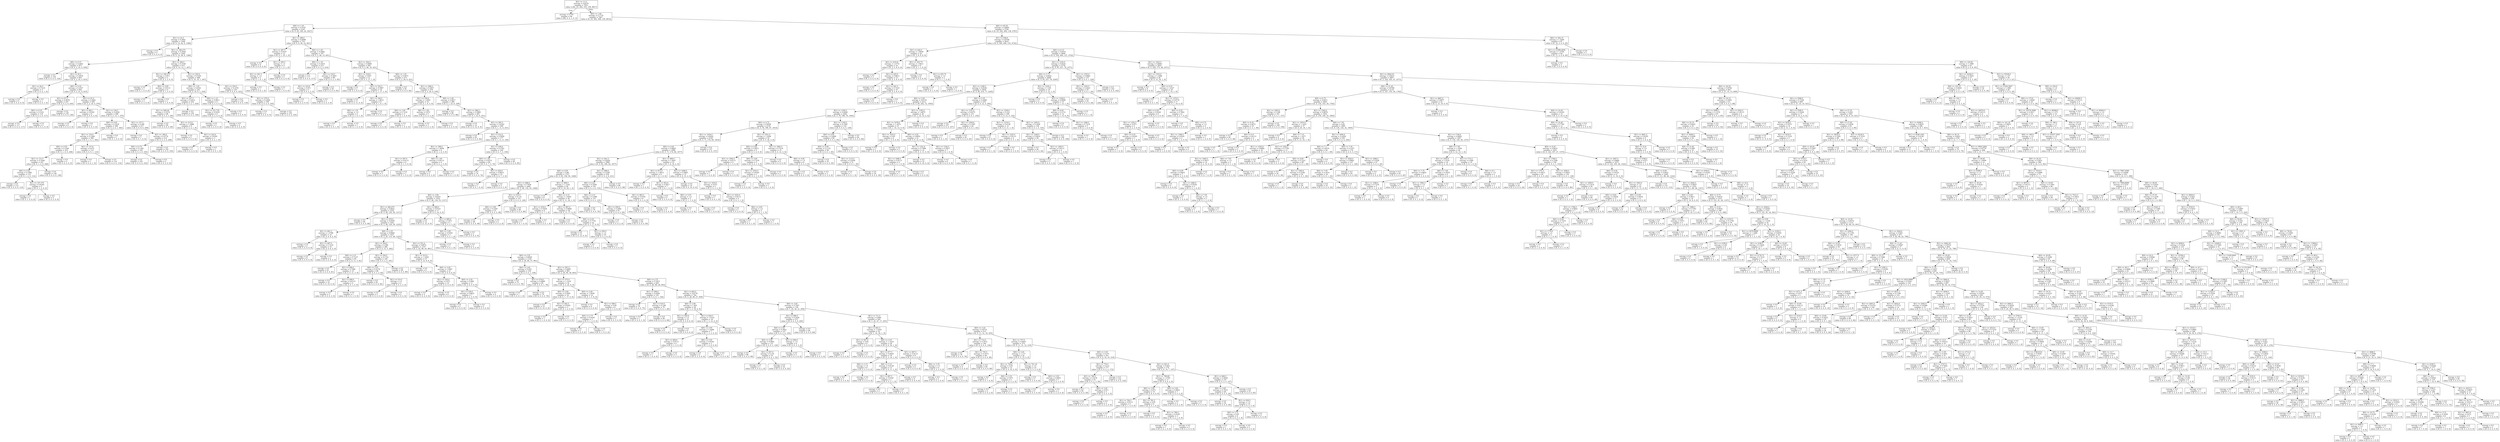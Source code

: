 digraph Tree {
node [shape=box] ;
0 [label="X[1] <= 11.0\nentropy = 0.8379\nsamples = 7933\nvalue = [62, 23, 362, 510, 159, 6817]"] ;
1 [label="entropy = 0.379\nsamples = 66\nvalue = [62, 0, 0, 1, 0, 3]"] ;
0 -> 1 [labeldistance=2.5, labelangle=45, headlabel="True"] ;
2 [label="X[0] <= 1.95\nentropy = 0.7779\nsamples = 7867\nvalue = [0, 23, 362, 509, 159, 6814]"] ;
0 -> 2 [labeldistance=2.5, labelangle=-45, headlabel="False"] ;
3 [label="X[0] <= 1.25\nentropy = 0.4197\nsamples = 2167\nvalue = [0, 0, 20, 100, 20, 2027]"] ;
2 -> 3 ;
4 [label="X[1] <= 22.5\nentropy = 0.3061\nsamples = 1448\nvalue = [0, 0, 14, 42, 6, 1386]"] ;
3 -> 4 ;
5 [label="entropy = 0.0\nsamples = 4\nvalue = [0, 0, 0, 4, 0, 0]"] ;
4 -> 5 ;
6 [label="X[1] <= 186.275\nentropy = 0.2926\nsamples = 1444\nvalue = [0, 0, 14, 38, 6, 1386]"] ;
4 -> 6 ;
7 [label="X[0] <= 0.15\nentropy = 0.2402\nsamples = 971\nvalue = [0, 0, 2, 25, 5, 939]"] ;
6 -> 7 ;
8 [label="entropy = 0.0\nsamples = 124\nvalue = [0, 0, 0, 0, 0, 124]"] ;
7 -> 8 ;
9 [label="X[1] <= 45.5\nentropy = 0.2678\nsamples = 847\nvalue = [0, 0, 2, 25, 5, 815]"] ;
7 -> 9 ;
10 [label="X[1] <= 44.5\nentropy = 0.7219\nsamples = 5\nvalue = [0, 0, 0, 4, 1, 0]"] ;
9 -> 10 ;
11 [label="entropy = 0.0\nsamples = 4\nvalue = [0, 0, 0, 4, 0, 0]"] ;
10 -> 11 ;
12 [label="entropy = 0.0\nsamples = 1\nvalue = [0, 0, 0, 0, 1, 0]"] ;
10 -> 12 ;
13 [label="X[0] <= 0.35\nentropy = 0.2357\nsamples = 842\nvalue = [0, 0, 2, 21, 4, 815]"] ;
9 -> 13 ;
14 [label="X[1] <= 67.5\nentropy = 0.0679\nsamples = 247\nvalue = [0, 0, 0, 2, 0, 245]"] ;
13 -> 14 ;
15 [label="X[0] <= 0.25\nentropy = 0.1231\nsamples = 119\nvalue = [0, 0, 0, 2, 0, 117]"] ;
14 -> 15 ;
16 [label="entropy = 0.0\nsamples = 117\nvalue = [0, 0, 0, 0, 0, 117]"] ;
15 -> 16 ;
17 [label="entropy = 0.0\nsamples = 2\nvalue = [0, 0, 0, 2, 0, 0]"] ;
15 -> 17 ;
18 [label="entropy = 0.0\nsamples = 128\nvalue = [0, 0, 0, 0, 0, 128]"] ;
14 -> 18 ;
19 [label="X[1] <= 91.0\nentropy = 0.2941\nsamples = 595\nvalue = [0, 0, 2, 19, 4, 570]"] ;
13 -> 19 ;
20 [label="X[1] <= 88.5\nentropy = 0.9183\nsamples = 9\nvalue = [0, 0, 0, 6, 3, 0]"] ;
19 -> 20 ;
21 [label="entropy = 0.0\nsamples = 6\nvalue = [0, 0, 0, 6, 0, 0]"] ;
20 -> 21 ;
22 [label="entropy = 0.0\nsamples = 3\nvalue = [0, 0, 0, 0, 3, 0]"] ;
20 -> 22 ;
23 [label="X[1] <= 150.5\nentropy = 0.2044\nsamples = 586\nvalue = [0, 0, 2, 13, 1, 570]"] ;
19 -> 23 ;
24 [label="X[0] <= 0.65\nentropy = 0.1618\nsamples = 369\nvalue = [0, 0, 2, 4, 1, 362]"] ;
23 -> 24 ;
25 [label="X[1] <= 134.0\nentropy = 0.1406\nsamples = 368\nvalue = [0, 0, 1, 4, 1, 362]"] ;
24 -> 25 ;
26 [label="X[0] <= 0.55\nentropy = 0.1544\nsamples = 253\nvalue = [0, 0, 1, 4, 0, 248]"] ;
25 -> 26 ;
27 [label="X[1] <= 112.5\nentropy = 0.1044\nsamples = 251\nvalue = [0, 0, 1, 2, 0, 248]"] ;
26 -> 27 ;
28 [label="X[0] <= 0.45\nentropy = 0.1983\nsamples = 115\nvalue = [0, 0, 1, 2, 0, 112]"] ;
27 -> 28 ;
29 [label="entropy = 0.0\nsamples = 112\nvalue = [0, 0, 0, 0, 0, 112]"] ;
28 -> 29 ;
30 [label="X[1] <= 107.375\nentropy = 0.9183\nsamples = 3\nvalue = [0, 0, 1, 2, 0, 0]"] ;
28 -> 30 ;
31 [label="entropy = 0.0\nsamples = 1\nvalue = [0, 0, 1, 0, 0, 0]"] ;
30 -> 31 ;
32 [label="entropy = 0.0\nsamples = 2\nvalue = [0, 0, 0, 2, 0, 0]"] ;
30 -> 32 ;
33 [label="entropy = 0.0\nsamples = 136\nvalue = [0, 0, 0, 0, 0, 136]"] ;
27 -> 33 ;
34 [label="entropy = 0.0\nsamples = 2\nvalue = [0, 0, 0, 2, 0, 0]"] ;
26 -> 34 ;
35 [label="X[1] <= 137.0\nentropy = 0.072\nsamples = 115\nvalue = [0, 0, 0, 0, 1, 114]"] ;
25 -> 35 ;
36 [label="entropy = 0.0\nsamples = 1\nvalue = [0, 0, 0, 0, 1, 0]"] ;
35 -> 36 ;
37 [label="entropy = 0.0\nsamples = 114\nvalue = [0, 0, 0, 0, 0, 114]"] ;
35 -> 37 ;
38 [label="entropy = 0.0\nsamples = 1\nvalue = [0, 0, 1, 0, 0, 0]"] ;
24 -> 38 ;
39 [label="X[1] <= 157.5\nentropy = 0.249\nsamples = 217\nvalue = [0, 0, 0, 9, 0, 208]"] ;
23 -> 39 ;
40 [label="entropy = 0.0\nsamples = 7\nvalue = [0, 0, 0, 7, 0, 0]"] ;
39 -> 40 ;
41 [label="X[1] <= 180.0\nentropy = 0.0776\nsamples = 210\nvalue = [0, 0, 0, 2, 0, 208]"] ;
39 -> 41 ;
42 [label="X[0] <= 0.75\nentropy = 0.1361\nsamples = 105\nvalue = [0, 0, 0, 2, 0, 103]"] ;
41 -> 42 ;
43 [label="entropy = 0.0\nsamples = 103\nvalue = [0, 0, 0, 0, 0, 103]"] ;
42 -> 43 ;
44 [label="entropy = 0.0\nsamples = 2\nvalue = [0, 0, 0, 2, 0, 0]"] ;
42 -> 44 ;
45 [label="entropy = 0.0\nsamples = 105\nvalue = [0, 0, 0, 0, 0, 105]"] ;
41 -> 45 ;
46 [label="X[1] <= 204.5\nentropy = 0.3729\nsamples = 473\nvalue = [0, 0, 12, 13, 1, 447]"] ;
6 -> 46 ;
47 [label="X[1] <= 190.275\nentropy = 0.971\nsamples = 5\nvalue = [0, 0, 2, 3, 0, 0]"] ;
46 -> 47 ;
48 [label="entropy = 0.0\nsamples = 1\nvalue = [0, 0, 1, 0, 0, 0]"] ;
47 -> 48 ;
49 [label="X[0] <= 0.95\nentropy = 0.8113\nsamples = 4\nvalue = [0, 0, 1, 3, 0, 0]"] ;
47 -> 49 ;
50 [label="entropy = 0.0\nsamples = 3\nvalue = [0, 0, 0, 3, 0, 0]"] ;
49 -> 50 ;
51 [label="entropy = 0.0\nsamples = 1\nvalue = [0, 0, 1, 0, 0, 0]"] ;
49 -> 51 ;
52 [label="X[1] <= 252.0\nentropy = 0.3193\nsamples = 468\nvalue = [0, 0, 10, 10, 1, 447]"] ;
46 -> 52 ;
53 [label="X[0] <= 1.05\nentropy = 0.4541\nsamples = 241\nvalue = [0, 0, 10, 6, 1, 224]"] ;
52 -> 53 ;
54 [label="X[1] <= 227.5\nentropy = 0.2612\nsamples = 232\nvalue = [0, 0, 5, 2, 1, 224]"] ;
53 -> 54 ;
55 [label="X[1] <= 208.26\nentropy = 0.5576\nsamples = 88\nvalue = [0, 0, 5, 2, 1, 80]"] ;
54 -> 55 ;
56 [label="entropy = 0.0\nsamples = 80\nvalue = [0, 0, 0, 0, 0, 80]"] ;
55 -> 56 ;
57 [label="X[1] <= 215.0\nentropy = 1.2988\nsamples = 8\nvalue = [0, 0, 5, 2, 1, 0]"] ;
55 -> 57 ;
58 [label="entropy = 0.0\nsamples = 5\nvalue = [0, 0, 5, 0, 0, 0]"] ;
57 -> 58 ;
59 [label="X[1] <= 223.0\nentropy = 0.9183\nsamples = 3\nvalue = [0, 0, 0, 2, 1, 0]"] ;
57 -> 59 ;
60 [label="entropy = 0.0\nsamples = 2\nvalue = [0, 0, 0, 2, 0, 0]"] ;
59 -> 60 ;
61 [label="entropy = 0.0\nsamples = 1\nvalue = [0, 0, 0, 0, 1, 0]"] ;
59 -> 61 ;
62 [label="entropy = 0.0\nsamples = 144\nvalue = [0, 0, 0, 0, 0, 144]"] ;
54 -> 62 ;
63 [label="X[0] <= 1.15\nentropy = 0.9911\nsamples = 9\nvalue = [0, 0, 5, 4, 0, 0]"] ;
53 -> 63 ;
64 [label="X[1] <= 231.735\nentropy = 0.9183\nsamples = 6\nvalue = [0, 0, 2, 4, 0, 0]"] ;
63 -> 64 ;
65 [label="entropy = 0.0\nsamples = 2\nvalue = [0, 0, 2, 0, 0, 0]"] ;
64 -> 65 ;
66 [label="entropy = 0.0\nsamples = 4\nvalue = [0, 0, 0, 4, 0, 0]"] ;
64 -> 66 ;
67 [label="entropy = 0.0\nsamples = 3\nvalue = [0, 0, 3, 0, 0, 0]"] ;
63 -> 67 ;
68 [label="X[1] <= 254.5\nentropy = 0.1279\nsamples = 227\nvalue = [0, 0, 0, 4, 0, 223]"] ;
52 -> 68 ;
69 [label="entropy = 0.0\nsamples = 118\nvalue = [0, 0, 0, 0, 0, 118]"] ;
68 -> 69 ;
70 [label="X[1] <= 270.0\nentropy = 0.2269\nsamples = 109\nvalue = [0, 0, 0, 4, 0, 105]"] ;
68 -> 70 ;
71 [label="entropy = 0.0\nsamples = 4\nvalue = [0, 0, 0, 4, 0, 0]"] ;
70 -> 71 ;
72 [label="entropy = 0.0\nsamples = 105\nvalue = [0, 0, 0, 0, 0, 105]"] ;
70 -> 72 ;
73 [label="X[1] <= 298.0\nentropy = 0.6089\nsamples = 719\nvalue = [0, 0, 6, 58, 14, 641]"] ;
3 -> 73 ;
74 [label="X[1] <= 287.5\nentropy = 0.8167\nsamples = 12\nvalue = [0, 0, 1, 10, 1, 0]"] ;
73 -> 74 ;
75 [label="entropy = 0.0\nsamples = 8\nvalue = [0, 0, 0, 8, 0, 0]"] ;
74 -> 75 ;
76 [label="X[1] <= 295.5\nentropy = 1.5\nsamples = 4\nvalue = [0, 0, 1, 2, 1, 0]"] ;
74 -> 76 ;
77 [label="X[1] <= 291.5\nentropy = 1.0\nsamples = 2\nvalue = [0, 0, 1, 0, 1, 0]"] ;
76 -> 77 ;
78 [label="entropy = 0.0\nsamples = 1\nvalue = [0, 0, 0, 0, 1, 0]"] ;
77 -> 78 ;
79 [label="entropy = 0.0\nsamples = 1\nvalue = [0, 0, 1, 0, 0, 0]"] ;
77 -> 79 ;
80 [label="entropy = 0.0\nsamples = 2\nvalue = [0, 0, 0, 2, 0, 0]"] ;
76 -> 80 ;
81 [label="X[0] <= 1.45\nentropy = 0.5482\nsamples = 707\nvalue = [0, 0, 5, 48, 13, 641]"] ;
73 -> 81 ;
82 [label="X[0] <= 1.35\nentropy = 0.1819\nsamples = 215\nvalue = [0, 0, 0, 2, 3, 210]"] ;
81 -> 82 ;
83 [label="entropy = 0.0\nsamples = 117\nvalue = [0, 0, 0, 0, 0, 117]"] ;
82 -> 83 ;
84 [label="X[1] <= 318.5\nentropy = 0.3403\nsamples = 98\nvalue = [0, 0, 0, 2, 3, 93]"] ;
82 -> 84 ;
85 [label="X[1] <= 310.0\nentropy = 0.971\nsamples = 5\nvalue = [0, 0, 0, 2, 3, 0]"] ;
84 -> 85 ;
86 [label="entropy = 0.0\nsamples = 2\nvalue = [0, 0, 0, 2, 0, 0]"] ;
85 -> 86 ;
87 [label="entropy = 0.0\nsamples = 3\nvalue = [0, 0, 0, 0, 3, 0]"] ;
85 -> 87 ;
88 [label="entropy = 0.0\nsamples = 93\nvalue = [0, 0, 0, 0, 0, 93]"] ;
84 -> 88 ;
89 [label="X[1] <= 344.0\nentropy = 0.6685\nsamples = 492\nvalue = [0, 0, 5, 46, 10, 431]"] ;
81 -> 89 ;
90 [label="X[1] <= 318.0\nentropy = 0.857\nsamples = 21\nvalue = [0, 0, 3, 17, 1, 0]"] ;
89 -> 90 ;
91 [label="entropy = 0.0\nsamples = 2\nvalue = [0, 0, 2, 0, 0, 0]"] ;
90 -> 91 ;
92 [label="X[1] <= 332.5\nentropy = 0.5907\nsamples = 19\nvalue = [0, 0, 1, 17, 1, 0]"] ;
90 -> 92 ;
93 [label="entropy = 0.0\nsamples = 11\nvalue = [0, 0, 0, 11, 0, 0]"] ;
92 -> 93 ;
94 [label="X[1] <= 338.5\nentropy = 1.0613\nsamples = 8\nvalue = [0, 0, 1, 6, 1, 0]"] ;
92 -> 94 ;
95 [label="X[0] <= 1.55\nentropy = 1.0\nsamples = 2\nvalue = [0, 0, 1, 0, 1, 0]"] ;
94 -> 95 ;
96 [label="entropy = 0.0\nsamples = 1\nvalue = [0, 0, 0, 0, 1, 0]"] ;
95 -> 96 ;
97 [label="entropy = 0.0\nsamples = 1\nvalue = [0, 0, 1, 0, 0, 0]"] ;
95 -> 97 ;
98 [label="entropy = 0.0\nsamples = 6\nvalue = [0, 0, 0, 6, 0, 0]"] ;
94 -> 98 ;
99 [label="X[0] <= 1.55\nentropy = 0.5073\nsamples = 471\nvalue = [0, 0, 2, 29, 9, 431]"] ;
89 -> 99 ;
100 [label="entropy = 0.0\nsamples = 92\nvalue = [0, 0, 0, 0, 0, 92]"] ;
99 -> 100 ;
101 [label="X[1] <= 366.0\nentropy = 0.5957\nsamples = 379\nvalue = [0, 0, 2, 29, 9, 339]"] ;
99 -> 101 ;
102 [label="X[1] <= 356.0\nentropy = 1.2955\nsamples = 10\nvalue = [0, 0, 1, 6, 3, 0]"] ;
101 -> 102 ;
103 [label="X[0] <= 1.65\nentropy = 0.7219\nsamples = 5\nvalue = [0, 0, 1, 4, 0, 0]"] ;
102 -> 103 ;
104 [label="entropy = 0.0\nsamples = 4\nvalue = [0, 0, 0, 4, 0, 0]"] ;
103 -> 104 ;
105 [label="entropy = 0.0\nsamples = 1\nvalue = [0, 0, 1, 0, 0, 0]"] ;
103 -> 105 ;
106 [label="X[0] <= 1.65\nentropy = 0.971\nsamples = 5\nvalue = [0, 0, 0, 2, 3, 0]"] ;
102 -> 106 ;
107 [label="entropy = 0.0\nsamples = 3\nvalue = [0, 0, 0, 0, 3, 0]"] ;
106 -> 107 ;
108 [label="entropy = 0.0\nsamples = 2\nvalue = [0, 0, 0, 2, 0, 0]"] ;
106 -> 108 ;
109 [label="X[0] <= 1.65\nentropy = 0.4817\nsamples = 369\nvalue = [0, 0, 1, 23, 6, 339]"] ;
101 -> 109 ;
110 [label="entropy = 0.0\nsamples = 88\nvalue = [0, 0, 0, 0, 0, 88]"] ;
109 -> 110 ;
111 [label="X[1] <= 388.5\nentropy = 0.5885\nsamples = 281\nvalue = [0, 0, 1, 23, 6, 251]"] ;
109 -> 111 ;
112 [label="entropy = 0.0\nsamples = 12\nvalue = [0, 0, 0, 12, 0, 0]"] ;
111 -> 112 ;
113 [label="X[1] <= 392.5\nentropy = 0.4342\nsamples = 269\nvalue = [0, 0, 1, 11, 6, 251]"] ;
111 -> 113 ;
114 [label="entropy = 0.0\nsamples = 92\nvalue = [0, 0, 0, 0, 0, 92]"] ;
113 -> 114 ;
115 [label="X[1] <= 412.5\nentropy = 0.5958\nsamples = 177\nvalue = [0, 0, 1, 11, 6, 159]"] ;
113 -> 115 ;
116 [label="X[1] <= 398.5\nentropy = 1.4056\nsamples = 8\nvalue = [0, 0, 1, 4, 3, 0]"] ;
115 -> 116 ;
117 [label="X[1] <= 397.0\nentropy = 0.8113\nsamples = 4\nvalue = [0, 0, 1, 3, 0, 0]"] ;
116 -> 117 ;
118 [label="entropy = 0.0\nsamples = 3\nvalue = [0, 0, 0, 3, 0, 0]"] ;
117 -> 118 ;
119 [label="entropy = 0.0\nsamples = 1\nvalue = [0, 0, 1, 0, 0, 0]"] ;
117 -> 119 ;
120 [label="X[0] <= 1.85\nentropy = 0.8113\nsamples = 4\nvalue = [0, 0, 0, 1, 3, 0]"] ;
116 -> 120 ;
121 [label="entropy = 0.0\nsamples = 3\nvalue = [0, 0, 0, 0, 3, 0]"] ;
120 -> 121 ;
122 [label="entropy = 0.0\nsamples = 1\nvalue = [0, 0, 0, 1, 0, 0]"] ;
120 -> 122 ;
123 [label="X[1] <= 436.0\nentropy = 0.3763\nsamples = 169\nvalue = [0, 0, 0, 7, 3, 159]"] ;
115 -> 123 ;
124 [label="X[0] <= 1.85\nentropy = 0.6315\nsamples = 84\nvalue = [0, 0, 0, 7, 3, 74]"] ;
123 -> 124 ;
125 [label="entropy = 0.0\nsamples = 74\nvalue = [0, 0, 0, 0, 0, 74]"] ;
124 -> 125 ;
126 [label="X[1] <= 420.0\nentropy = 0.8813\nsamples = 10\nvalue = [0, 0, 0, 7, 3, 0]"] ;
124 -> 126 ;
127 [label="entropy = 0.0\nsamples = 7\nvalue = [0, 0, 0, 7, 0, 0]"] ;
126 -> 127 ;
128 [label="entropy = 0.0\nsamples = 3\nvalue = [0, 0, 0, 0, 3, 0]"] ;
126 -> 128 ;
129 [label="entropy = 0.0\nsamples = 85\nvalue = [0, 0, 0, 0, 0, 85]"] ;
123 -> 129 ;
130 [label="X[0] <= 95.55\nentropy = 0.8905\nsamples = 5700\nvalue = [0, 23, 342, 409, 139, 4787]"] ;
2 -> 130 ;
131 [label="X[1] <= 458.0\nentropy = 0.8708\nsamples = 5633\nvalue = [0, 9, 340, 409, 133, 4742]"] ;
130 -> 131 ;
132 [label="X[1] <= 444.5\nentropy = 1.9056\nsamples = 24\nvalue = [0, 3, 6, 9, 6, 0]"] ;
131 -> 132 ;
133 [label="X[1] <= 416.41\nentropy = 1.4772\nsamples = 16\nvalue = [0, 3, 5, 8, 0, 0]"] ;
132 -> 133 ;
134 [label="entropy = 0.0\nsamples = 3\nvalue = [0, 3, 0, 0, 0, 0]"] ;
133 -> 134 ;
135 [label="X[1] <= 425.0\nentropy = 0.9612\nsamples = 13\nvalue = [0, 0, 5, 8, 0, 0]"] ;
133 -> 135 ;
136 [label="entropy = 0.0\nsamples = 3\nvalue = [0, 0, 3, 0, 0, 0]"] ;
135 -> 136 ;
137 [label="X[1] <= 441.5\nentropy = 0.7219\nsamples = 10\nvalue = [0, 0, 2, 8, 0, 0]"] ;
135 -> 137 ;
138 [label="entropy = 0.0\nsamples = 8\nvalue = [0, 0, 0, 8, 0, 0]"] ;
137 -> 138 ;
139 [label="entropy = 0.0\nsamples = 2\nvalue = [0, 0, 2, 0, 0, 0]"] ;
137 -> 139 ;
140 [label="X[1] <= 452.75\nentropy = 1.0613\nsamples = 8\nvalue = [0, 0, 1, 1, 6, 0]"] ;
132 -> 140 ;
141 [label="entropy = 0.0\nsamples = 6\nvalue = [0, 0, 0, 0, 6, 0]"] ;
140 -> 141 ;
142 [label="X[1] <= 455.75\nentropy = 1.0\nsamples = 2\nvalue = [0, 0, 1, 1, 0, 0]"] ;
140 -> 142 ;
143 [label="entropy = 0.0\nsamples = 1\nvalue = [0, 0, 0, 1, 0, 0]"] ;
142 -> 143 ;
144 [label="entropy = 0.0\nsamples = 1\nvalue = [0, 0, 1, 0, 0, 0]"] ;
142 -> 144 ;
145 [label="X[0] <= 6.15\nentropy = 0.8531\nsamples = 5609\nvalue = [0, 6, 334, 400, 127, 4742]"] ;
131 -> 145 ;
146 [label="X[1] <= 1332.0\nentropy = 0.8161\nsamples = 2776\nvalue = [0, 4, 95, 227, 79, 2371]"] ;
145 -> 146 ;
147 [label="X[0] <= 5.75\nentropy = 0.8422\nsamples = 2649\nvalue = [0, 4, 95, 227, 78, 2245]"] ;
146 -> 147 ;
148 [label="X[1] <= 1169.5\nentropy = 0.8194\nsamples = 2630\nvalue = [0, 4, 90, 214, 77, 2245]"] ;
147 -> 148 ;
149 [label="X[0] <= 5.05\nentropy = 0.8719\nsamples = 2311\nvalue = [0, 4, 90, 202, 72, 1943]"] ;
148 -> 149 ;
150 [label="X[1] <= 1100.5\nentropy = 0.8264\nsamples = 2282\nvalue = [0, 3, 76, 190, 70, 1943]"] ;
149 -> 150 ;
151 [label="X[0] <= 4.75\nentropy = 0.8558\nsamples = 2150\nvalue = [0, 3, 76, 190, 67, 1814]"] ;
150 -> 151 ;
152 [label="X[1] <= 1034.5\nentropy = 0.8202\nsamples = 2126\nvalue = [0, 3, 71, 174, 64, 1814]"] ;
151 -> 152 ;
153 [label="X[0] <= 4.45\nentropy = 0.8603\nsamples = 1989\nvalue = [0, 3, 71, 174, 64, 1677]"] ;
152 -> 153 ;
154 [label="X[1] <= 941.5\nentropy = 0.8202\nsamples = 1966\nvalue = [0, 2, 65, 160, 62, 1677]"] ;
153 -> 154 ;
155 [label="X[0] <= 4.05\nentropy = 0.88\nsamples = 1727\nvalue = [0, 2, 65, 158, 56, 1446]"] ;
154 -> 155 ;
156 [label="X[1] <= 896.0\nentropy = 0.7936\nsamples = 1683\nvalue = [0, 2, 46, 134, 55, 1446]"] ;
155 -> 156 ;
157 [label="X[0] <= 3.85\nentropy = 0.8353\nsamples = 1552\nvalue = [0, 2, 46, 134, 53, 1317]"] ;
156 -> 157 ;
158 [label="X[1] <= 460.475\nentropy = 0.8021\nsamples = 1535\nvalue = [0, 2, 46, 120, 50, 1317]"] ;
157 -> 158 ;
159 [label="entropy = 0.0\nsamples = 94\nvalue = [0, 0, 0, 0, 0, 94]"] ;
158 -> 159 ;
160 [label="X[1] <= 478.0\nentropy = 0.8395\nsamples = 1441\nvalue = [0, 2, 46, 120, 50, 1223]"] ;
158 -> 160 ;
161 [label="X[1] <= 461.5\nentropy = 1.3788\nsamples = 14\nvalue = [0, 0, 4, 8, 2, 0]"] ;
160 -> 161 ;
162 [label="entropy = 0.0\nsamples = 4\nvalue = [0, 0, 4, 0, 0, 0]"] ;
161 -> 162 ;
163 [label="X[1] <= 467.0\nentropy = 0.7219\nsamples = 10\nvalue = [0, 0, 0, 8, 2, 0]"] ;
161 -> 163 ;
164 [label="entropy = 0.0\nsamples = 8\nvalue = [0, 0, 0, 8, 0, 0]"] ;
163 -> 164 ;
165 [label="entropy = 0.0\nsamples = 2\nvalue = [0, 0, 0, 0, 2, 0]"] ;
163 -> 165 ;
166 [label="X[0] <= 2.35\nentropy = 0.8065\nsamples = 1427\nvalue = [0, 2, 42, 112, 48, 1223]"] ;
160 -> 166 ;
167 [label="X[1] <= 504.0\nentropy = 0.399\nsamples = 280\nvalue = [0, 0, 0, 13, 5, 262]"] ;
166 -> 167 ;
168 [label="X[0] <= 2.15\nentropy = 0.7137\nsamples = 95\nvalue = [0, 0, 0, 11, 3, 81]"] ;
167 -> 168 ;
169 [label="entropy = 0.0\nsamples = 81\nvalue = [0, 0, 0, 0, 0, 81]"] ;
168 -> 169 ;
170 [label="X[1] <= 490.0\nentropy = 0.7496\nsamples = 14\nvalue = [0, 0, 0, 11, 3, 0]"] ;
168 -> 170 ;
171 [label="entropy = 0.0\nsamples = 10\nvalue = [0, 0, 0, 10, 0, 0]"] ;
170 -> 171 ;
172 [label="X[1] <= 499.0\nentropy = 0.8113\nsamples = 4\nvalue = [0, 0, 0, 1, 3, 0]"] ;
170 -> 172 ;
173 [label="entropy = 0.0\nsamples = 3\nvalue = [0, 0, 0, 0, 3, 0]"] ;
172 -> 173 ;
174 [label="entropy = 0.0\nsamples = 1\nvalue = [0, 0, 0, 1, 0, 0]"] ;
172 -> 174 ;
175 [label="X[1] <= 528.5\nentropy = 0.1721\nsamples = 185\nvalue = [0, 0, 0, 2, 2, 181]"] ;
167 -> 175 ;
176 [label="X[0] <= 2.25\nentropy = 0.3179\nsamples = 86\nvalue = [0, 0, 0, 2, 2, 82]"] ;
175 -> 176 ;
177 [label="entropy = 0.0\nsamples = 82\nvalue = [0, 0, 0, 0, 0, 82]"] ;
176 -> 177 ;
178 [label="X[1] <= 514.0\nentropy = 1.0\nsamples = 4\nvalue = [0, 0, 0, 2, 2, 0]"] ;
176 -> 178 ;
179 [label="entropy = 0.0\nsamples = 2\nvalue = [0, 0, 0, 2, 0, 0]"] ;
178 -> 179 ;
180 [label="entropy = 0.0\nsamples = 2\nvalue = [0, 0, 0, 0, 2, 0]"] ;
178 -> 180 ;
181 [label="entropy = 0.0\nsamples = 99\nvalue = [0, 0, 0, 0, 0, 99]"] ;
175 -> 181 ;
182 [label="X[1] <= 551.0\nentropy = 0.8872\nsamples = 1147\nvalue = [0, 2, 42, 99, 43, 961]"] ;
166 -> 182 ;
183 [label="X[1] <= 515.0\nentropy = 1.5305\nsamples = 27\nvalue = [0, 0, 12, 9, 6, 0]"] ;
182 -> 183 ;
184 [label="entropy = 0.0\nsamples = 6\nvalue = [0, 0, 6, 0, 0, 0]"] ;
183 -> 184 ;
185 [label="X[0] <= 2.45\nentropy = 1.5567\nsamples = 21\nvalue = [0, 0, 6, 9, 6, 0]"] ;
183 -> 185 ;
186 [label="X[1] <= 530.0\nentropy = 0.971\nsamples = 10\nvalue = [0, 0, 0, 4, 6, 0]"] ;
185 -> 186 ;
187 [label="entropy = 0.0\nsamples = 4\nvalue = [0, 0, 0, 4, 0, 0]"] ;
186 -> 187 ;
188 [label="entropy = 0.0\nsamples = 6\nvalue = [0, 0, 0, 0, 6, 0]"] ;
186 -> 188 ;
189 [label="X[0] <= 2.55\nentropy = 0.994\nsamples = 11\nvalue = [0, 0, 6, 5, 0, 0]"] ;
185 -> 189 ;
190 [label="X[1] <= 529.5\nentropy = 0.8631\nsamples = 7\nvalue = [0, 0, 2, 5, 0, 0]"] ;
189 -> 190 ;
191 [label="entropy = 0.0\nsamples = 2\nvalue = [0, 0, 2, 0, 0, 0]"] ;
190 -> 191 ;
192 [label="entropy = 0.0\nsamples = 5\nvalue = [0, 0, 0, 5, 0, 0]"] ;
190 -> 192 ;
193 [label="entropy = 0.0\nsamples = 4\nvalue = [0, 0, 4, 0, 0, 0]"] ;
189 -> 193 ;
194 [label="X[0] <= 2.55\nentropy = 0.8005\nsamples = 1120\nvalue = [0, 2, 30, 90, 37, 961]"] ;
182 -> 194 ;
195 [label="X[0] <= 2.45\nentropy = 0.055\nsamples = 159\nvalue = [0, 0, 0, 0, 1, 158]"] ;
194 -> 195 ;
196 [label="entropy = 0.0\nsamples = 79\nvalue = [0, 0, 0, 0, 0, 79]"] ;
195 -> 196 ;
197 [label="X[1] <= 570.0\nentropy = 0.0969\nsamples = 80\nvalue = [0, 0, 0, 0, 1, 79]"] ;
195 -> 197 ;
198 [label="entropy = 0.0\nsamples = 1\nvalue = [0, 0, 0, 0, 1, 0]"] ;
197 -> 198 ;
199 [label="entropy = 0.0\nsamples = 79\nvalue = [0, 0, 0, 0, 0, 79]"] ;
197 -> 199 ;
200 [label="X[1] <= 597.5\nentropy = 0.8887\nsamples = 961\nvalue = [0, 2, 30, 90, 36, 803]"] ;
194 -> 200 ;
201 [label="X[1] <= 575.0\nentropy = 1.1216\nsamples = 32\nvalue = [0, 0, 2, 22, 8, 0]"] ;
200 -> 201 ;
202 [label="X[0] <= 2.65\nentropy = 0.3095\nsamples = 18\nvalue = [0, 0, 1, 17, 0, 0]"] ;
201 -> 202 ;
203 [label="entropy = 0.0\nsamples = 15\nvalue = [0, 0, 0, 15, 0, 0]"] ;
202 -> 203 ;
204 [label="X[1] <= 562.5\nentropy = 0.9183\nsamples = 3\nvalue = [0, 0, 1, 2, 0, 0]"] ;
202 -> 204 ;
205 [label="entropy = 0.0\nsamples = 1\nvalue = [0, 0, 1, 0, 0, 0]"] ;
204 -> 205 ;
206 [label="entropy = 0.0\nsamples = 2\nvalue = [0, 0, 0, 2, 0, 0]"] ;
204 -> 206 ;
207 [label="X[0] <= 2.65\nentropy = 1.2638\nsamples = 14\nvalue = [0, 0, 1, 5, 8, 0]"] ;
201 -> 207 ;
208 [label="entropy = 0.0\nsamples = 8\nvalue = [0, 0, 0, 0, 8, 0]"] ;
207 -> 208 ;
209 [label="X[1] <= 589.5\nentropy = 0.65\nsamples = 6\nvalue = [0, 0, 1, 5, 0, 0]"] ;
207 -> 209 ;
210 [label="X[0] <= 2.75\nentropy = 0.9183\nsamples = 3\nvalue = [0, 0, 1, 2, 0, 0]"] ;
209 -> 210 ;
211 [label="entropy = 0.0\nsamples = 2\nvalue = [0, 0, 0, 2, 0, 0]"] ;
210 -> 211 ;
212 [label="entropy = 0.0\nsamples = 1\nvalue = [0, 0, 1, 0, 0, 0]"] ;
210 -> 212 ;
213 [label="entropy = 0.0\nsamples = 3\nvalue = [0, 0, 0, 3, 0, 0]"] ;
209 -> 213 ;
214 [label="X[0] <= 2.75\nentropy = 0.7815\nsamples = 929\nvalue = [0, 2, 28, 68, 28, 803]"] ;
200 -> 214 ;
215 [label="X[1] <= 599.0\nentropy = 0.0594\nsamples = 145\nvalue = [0, 0, 0, 0, 1, 144]"] ;
214 -> 215 ;
216 [label="entropy = 0.0\nsamples = 75\nvalue = [0, 0, 0, 0, 0, 75]"] ;
215 -> 216 ;
217 [label="X[1] <= 610.5\nentropy = 0.108\nsamples = 70\nvalue = [0, 0, 0, 0, 1, 69]"] ;
215 -> 217 ;
218 [label="entropy = 0.0\nsamples = 1\nvalue = [0, 0, 0, 0, 1, 0]"] ;
217 -> 218 ;
219 [label="entropy = 0.0\nsamples = 69\nvalue = [0, 0, 0, 0, 0, 69]"] ;
217 -> 219 ;
220 [label="X[1] <= 643.5\nentropy = 0.8776\nsamples = 784\nvalue = [0, 2, 28, 68, 27, 659]"] ;
214 -> 220 ;
221 [label="X[0] <= 2.85\nentropy = 1.403\nsamples = 28\nvalue = [0, 1, 3, 18, 6, 0]"] ;
220 -> 221 ;
222 [label="X[1] <= 620.0\nentropy = 1.0\nsamples = 12\nvalue = [0, 0, 0, 6, 6, 0]"] ;
221 -> 222 ;
223 [label="entropy = 0.0\nsamples = 6\nvalue = [0, 0, 0, 6, 0, 0]"] ;
222 -> 223 ;
224 [label="entropy = 0.0\nsamples = 6\nvalue = [0, 0, 0, 0, 6, 0]"] ;
222 -> 224 ;
225 [label="X[1] <= 624.5\nentropy = 1.0141\nsamples = 16\nvalue = [0, 1, 3, 12, 0, 0]"] ;
221 -> 225 ;
226 [label="X[0] <= 2.95\nentropy = 1.4488\nsamples = 7\nvalue = [0, 1, 3, 3, 0, 0]"] ;
225 -> 226 ;
227 [label="X[1] <= 608.0\nentropy = 0.8113\nsamples = 4\nvalue = [0, 0, 1, 3, 0, 0]"] ;
226 -> 227 ;
228 [label="entropy = 0.0\nsamples = 1\nvalue = [0, 0, 1, 0, 0, 0]"] ;
227 -> 228 ;
229 [label="entropy = 0.0\nsamples = 3\nvalue = [0, 0, 0, 3, 0, 0]"] ;
227 -> 229 ;
230 [label="X[0] <= 3.05\nentropy = 0.9183\nsamples = 3\nvalue = [0, 1, 2, 0, 0, 0]"] ;
226 -> 230 ;
231 [label="entropy = 0.0\nsamples = 2\nvalue = [0, 0, 2, 0, 0, 0]"] ;
230 -> 231 ;
232 [label="entropy = 0.0\nsamples = 1\nvalue = [0, 1, 0, 0, 0, 0]"] ;
230 -> 232 ;
233 [label="entropy = 0.0\nsamples = 9\nvalue = [0, 0, 0, 9, 0, 0]"] ;
225 -> 233 ;
234 [label="X[0] <= 3.05\nentropy = 0.7507\nsamples = 756\nvalue = [0, 1, 25, 50, 21, 659]"] ;
220 -> 234 ;
235 [label="X[1] <= 689.5\nentropy = 0.2428\nsamples = 211\nvalue = [0, 0, 0, 3, 4, 204]"] ;
234 -> 235 ;
236 [label="X[0] <= 2.95\nentropy = 0.3621\nsamples = 127\nvalue = [0, 0, 0, 3, 4, 120]"] ;
235 -> 236 ;
237 [label="X[0] <= 2.85\nentropy = 0.0691\nsamples = 121\nvalue = [0, 0, 0, 0, 1, 120]"] ;
236 -> 237 ;
238 [label="entropy = 0.0\nsamples = 68\nvalue = [0, 0, 0, 0, 0, 68]"] ;
237 -> 238 ;
239 [label="X[1] <= 657.0\nentropy = 0.135\nsamples = 53\nvalue = [0, 0, 0, 0, 1, 52]"] ;
237 -> 239 ;
240 [label="entropy = 0.0\nsamples = 1\nvalue = [0, 0, 0, 0, 1, 0]"] ;
239 -> 240 ;
241 [label="entropy = 0.0\nsamples = 52\nvalue = [0, 0, 0, 0, 0, 52]"] ;
239 -> 241 ;
242 [label="X[1] <= 660.0\nentropy = 1.0\nsamples = 6\nvalue = [0, 0, 0, 3, 3, 0]"] ;
236 -> 242 ;
243 [label="entropy = 0.0\nsamples = 3\nvalue = [0, 0, 0, 3, 0, 0]"] ;
242 -> 243 ;
244 [label="entropy = 0.0\nsamples = 3\nvalue = [0, 0, 0, 0, 3, 0]"] ;
242 -> 244 ;
245 [label="entropy = 0.0\nsamples = 84\nvalue = [0, 0, 0, 0, 0, 84]"] ;
235 -> 245 ;
246 [label="X[1] <= 711.5\nentropy = 0.899\nsamples = 545\nvalue = [0, 1, 25, 47, 17, 455]"] ;
234 -> 246 ;
247 [label="X[1] <= 661.5\nentropy = 1.3343\nsamples = 32\nvalue = [0, 1, 14, 16, 1, 0]"] ;
246 -> 247 ;
248 [label="X[1] <= 647.0\nentropy = 0.65\nsamples = 6\nvalue = [0, 1, 5, 0, 0, 0]"] ;
247 -> 248 ;
249 [label="entropy = 0.0\nsamples = 1\nvalue = [0, 1, 0, 0, 0, 0]"] ;
248 -> 249 ;
250 [label="entropy = 0.0\nsamples = 5\nvalue = [0, 0, 5, 0, 0, 0]"] ;
248 -> 250 ;
251 [label="X[0] <= 3.25\nentropy = 1.1416\nsamples = 26\nvalue = [0, 0, 9, 16, 1, 0]"] ;
247 -> 251 ;
252 [label="X[1] <= 677.5\nentropy = 0.9445\nsamples = 18\nvalue = [0, 0, 3, 14, 1, 0]"] ;
251 -> 252 ;
253 [label="X[0] <= 3.15\nentropy = 1.0\nsamples = 6\nvalue = [0, 0, 3, 3, 0, 0]"] ;
252 -> 253 ;
254 [label="entropy = 0.0\nsamples = 3\nvalue = [0, 0, 0, 3, 0, 0]"] ;
253 -> 254 ;
255 [label="entropy = 0.0\nsamples = 3\nvalue = [0, 0, 3, 0, 0, 0]"] ;
253 -> 255 ;
256 [label="X[0] <= 3.15\nentropy = 0.4138\nsamples = 12\nvalue = [0, 0, 0, 11, 1, 0]"] ;
252 -> 256 ;
257 [label="X[1] <= 687.5\nentropy = 0.9183\nsamples = 3\nvalue = [0, 0, 0, 2, 1, 0]"] ;
256 -> 257 ;
258 [label="entropy = 0.0\nsamples = 2\nvalue = [0, 0, 0, 2, 0, 0]"] ;
257 -> 258 ;
259 [label="entropy = 0.0\nsamples = 1\nvalue = [0, 0, 0, 0, 1, 0]"] ;
257 -> 259 ;
260 [label="entropy = 0.0\nsamples = 9\nvalue = [0, 0, 0, 9, 0, 0]"] ;
256 -> 260 ;
261 [label="X[1] <= 697.5\nentropy = 0.8113\nsamples = 8\nvalue = [0, 0, 6, 2, 0, 0]"] ;
251 -> 261 ;
262 [label="entropy = 0.0\nsamples = 4\nvalue = [0, 0, 4, 0, 0, 0]"] ;
261 -> 262 ;
263 [label="X[0] <= 3.35\nentropy = 1.0\nsamples = 4\nvalue = [0, 0, 2, 2, 0, 0]"] ;
261 -> 263 ;
264 [label="entropy = 0.0\nsamples = 2\nvalue = [0, 0, 0, 2, 0, 0]"] ;
263 -> 264 ;
265 [label="entropy = 0.0\nsamples = 2\nvalue = [0, 0, 2, 0, 0, 0]"] ;
263 -> 265 ;
266 [label="X[0] <= 3.25\nentropy = 0.6731\nsamples = 513\nvalue = [0, 0, 11, 31, 16, 455]"] ;
246 -> 266 ;
267 [label="X[1] <= 714.5\nentropy = 0.1872\nsamples = 140\nvalue = [0, 0, 0, 0, 4, 136]"] ;
266 -> 267 ;
268 [label="entropy = 0.0\nsamples = 76\nvalue = [0, 0, 0, 0, 0, 76]"] ;
267 -> 268 ;
269 [label="X[1] <= 735.5\nentropy = 0.3373\nsamples = 64\nvalue = [0, 0, 0, 0, 4, 60]"] ;
267 -> 269 ;
270 [label="entropy = 0.0\nsamples = 4\nvalue = [0, 0, 0, 0, 4, 0]"] ;
269 -> 270 ;
271 [label="entropy = 0.0\nsamples = 60\nvalue = [0, 0, 0, 0, 0, 60]"] ;
269 -> 271 ;
272 [label="X[1] <= 757.0\nentropy = 0.8007\nsamples = 373\nvalue = [0, 0, 11, 31, 12, 319]"] ;
266 -> 272 ;
273 [label="X[0] <= 3.45\nentropy = 1.177\nsamples = 22\nvalue = [0, 0, 5, 15, 2, 0]"] ;
272 -> 273 ;
274 [label="X[1] <= 729.0\nentropy = 0.65\nsamples = 12\nvalue = [0, 0, 0, 10, 2, 0]"] ;
273 -> 274 ;
275 [label="entropy = 0.0\nsamples = 7\nvalue = [0, 0, 0, 7, 0, 0]"] ;
274 -> 275 ;
276 [label="X[0] <= 3.35\nentropy = 0.971\nsamples = 5\nvalue = [0, 0, 0, 3, 2, 0]"] ;
274 -> 276 ;
277 [label="entropy = 0.0\nsamples = 2\nvalue = [0, 0, 0, 0, 2, 0]"] ;
276 -> 277 ;
278 [label="entropy = 0.0\nsamples = 3\nvalue = [0, 0, 0, 3, 0, 0]"] ;
276 -> 278 ;
279 [label="X[1] <= 741.16\nentropy = 1.0\nsamples = 10\nvalue = [0, 0, 5, 5, 0, 0]"] ;
273 -> 279 ;
280 [label="entropy = 0.0\nsamples = 3\nvalue = [0, 0, 3, 0, 0, 0]"] ;
279 -> 280 ;
281 [label="X[0] <= 3.55\nentropy = 0.8631\nsamples = 7\nvalue = [0, 0, 2, 5, 0, 0]"] ;
279 -> 281 ;
282 [label="entropy = 0.0\nsamples = 5\nvalue = [0, 0, 0, 5, 0, 0]"] ;
281 -> 282 ;
283 [label="entropy = 0.0\nsamples = 2\nvalue = [0, 0, 2, 0, 0, 0]"] ;
281 -> 283 ;
284 [label="X[0] <= 3.55\nentropy = 0.575\nsamples = 351\nvalue = [0, 0, 6, 16, 10, 319]"] ;
272 -> 284 ;
285 [label="X[1] <= 776.5\nentropy = 0.213\nsamples = 177\nvalue = [0, 0, 0, 2, 3, 172]"] ;
284 -> 285 ;
286 [label="X[1] <= 760.5\nentropy = 0.5278\nsamples = 55\nvalue = [0, 0, 0, 2, 3, 50]"] ;
285 -> 286 ;
287 [label="entropy = 0.0\nsamples = 50\nvalue = [0, 0, 0, 0, 0, 50]"] ;
286 -> 287 ;
288 [label="X[0] <= 3.45\nentropy = 0.971\nsamples = 5\nvalue = [0, 0, 0, 2, 3, 0]"] ;
286 -> 288 ;
289 [label="entropy = 0.0\nsamples = 3\nvalue = [0, 0, 0, 0, 3, 0]"] ;
288 -> 289 ;
290 [label="entropy = 0.0\nsamples = 2\nvalue = [0, 0, 0, 2, 0, 0]"] ;
288 -> 290 ;
291 [label="entropy = 0.0\nsamples = 122\nvalue = [0, 0, 0, 0, 0, 122]"] ;
285 -> 291 ;
292 [label="X[1] <= 821.0\nentropy = 0.852\nsamples = 174\nvalue = [0, 0, 6, 14, 7, 147]"] ;
284 -> 292 ;
293 [label="X[1] <= 799.09\nentropy = 1.3793\nsamples = 17\nvalue = [0, 0, 6, 9, 2, 0]"] ;
292 -> 293 ;
294 [label="X[0] <= 3.65\nentropy = 0.971\nsamples = 10\nvalue = [0, 0, 6, 4, 0, 0]"] ;
293 -> 294 ;
295 [label="X[1] <= 764.5\nentropy = 0.8113\nsamples = 4\nvalue = [0, 0, 1, 3, 0, 0]"] ;
294 -> 295 ;
296 [label="entropy = 0.0\nsamples = 1\nvalue = [0, 0, 1, 0, 0, 0]"] ;
295 -> 296 ;
297 [label="entropy = 0.0\nsamples = 3\nvalue = [0, 0, 0, 3, 0, 0]"] ;
295 -> 297 ;
298 [label="X[1] <= 781.5\nentropy = 0.65\nsamples = 6\nvalue = [0, 0, 5, 1, 0, 0]"] ;
294 -> 298 ;
299 [label="entropy = 0.0\nsamples = 3\nvalue = [0, 0, 3, 0, 0, 0]"] ;
298 -> 299 ;
300 [label="X[1] <= 789.5\nentropy = 0.9183\nsamples = 3\nvalue = [0, 0, 2, 1, 0, 0]"] ;
298 -> 300 ;
301 [label="entropy = 0.0\nsamples = 1\nvalue = [0, 0, 0, 1, 0, 0]"] ;
300 -> 301 ;
302 [label="entropy = 0.0\nsamples = 2\nvalue = [0, 0, 2, 0, 0, 0]"] ;
300 -> 302 ;
303 [label="X[0] <= 3.65\nentropy = 0.8631\nsamples = 7\nvalue = [0, 0, 0, 5, 2, 0]"] ;
293 -> 303 ;
304 [label="entropy = 0.0\nsamples = 2\nvalue = [0, 0, 0, 0, 2, 0]"] ;
303 -> 304 ;
305 [label="entropy = 0.0\nsamples = 5\nvalue = [0, 0, 0, 5, 0, 0]"] ;
303 -> 305 ;
306 [label="X[1] <= 848.5\nentropy = 0.4056\nsamples = 157\nvalue = [0, 0, 0, 5, 5, 147]"] ;
292 -> 306 ;
307 [label="X[0] <= 3.65\nentropy = 0.7815\nsamples = 64\nvalue = [0, 0, 0, 5, 5, 54]"] ;
306 -> 307 ;
308 [label="entropy = 0.0\nsamples = 54\nvalue = [0, 0, 0, 0, 0, 54]"] ;
307 -> 308 ;
309 [label="X[1] <= 838.5\nentropy = 1.0\nsamples = 10\nvalue = [0, 0, 0, 5, 5, 0]"] ;
307 -> 309 ;
310 [label="X[0] <= 3.75\nentropy = 0.65\nsamples = 6\nvalue = [0, 0, 0, 5, 1, 0]"] ;
309 -> 310 ;
311 [label="entropy = 0.0\nsamples = 1\nvalue = [0, 0, 0, 0, 1, 0]"] ;
310 -> 311 ;
312 [label="entropy = 0.0\nsamples = 5\nvalue = [0, 0, 0, 5, 0, 0]"] ;
310 -> 312 ;
313 [label="entropy = 0.0\nsamples = 4\nvalue = [0, 0, 0, 0, 4, 0]"] ;
309 -> 313 ;
314 [label="entropy = 0.0\nsamples = 93\nvalue = [0, 0, 0, 0, 0, 93]"] ;
306 -> 314 ;
315 [label="X[1] <= 868.5\nentropy = 0.6723\nsamples = 17\nvalue = [0, 0, 0, 14, 3, 0]"] ;
157 -> 315 ;
316 [label="entropy = 0.0\nsamples = 12\nvalue = [0, 0, 0, 12, 0, 0]"] ;
315 -> 316 ;
317 [label="X[1] <= 885.0\nentropy = 0.971\nsamples = 5\nvalue = [0, 0, 0, 2, 3, 0]"] ;
315 -> 317 ;
318 [label="X[0] <= 3.95\nentropy = 0.9183\nsamples = 3\nvalue = [0, 0, 0, 2, 1, 0]"] ;
317 -> 318 ;
319 [label="entropy = 0.0\nsamples = 1\nvalue = [0, 0, 0, 0, 1, 0]"] ;
318 -> 319 ;
320 [label="entropy = 0.0\nsamples = 2\nvalue = [0, 0, 0, 2, 0, 0]"] ;
318 -> 320 ;
321 [label="entropy = 0.0\nsamples = 2\nvalue = [0, 0, 0, 0, 2, 0]"] ;
317 -> 321 ;
322 [label="X[1] <= 919.5\nentropy = 0.114\nsamples = 131\nvalue = [0, 0, 0, 0, 2, 129]"] ;
156 -> 322 ;
323 [label="X[0] <= 3.95\nentropy = 0.2387\nsamples = 51\nvalue = [0, 0, 0, 0, 2, 49]"] ;
322 -> 323 ;
324 [label="entropy = 0.0\nsamples = 49\nvalue = [0, 0, 0, 0, 0, 49]"] ;
323 -> 324 ;
325 [label="entropy = 0.0\nsamples = 2\nvalue = [0, 0, 0, 0, 2, 0]"] ;
323 -> 325 ;
326 [label="entropy = 0.0\nsamples = 80\nvalue = [0, 0, 0, 0, 0, 80]"] ;
322 -> 326 ;
327 [label="X[1] <= 868.5\nentropy = 1.1242\nsamples = 44\nvalue = [0, 0, 19, 24, 1, 0]"] ;
155 -> 327 ;
328 [label="entropy = 0.0\nsamples = 8\nvalue = [0, 0, 8, 0, 0, 0]"] ;
327 -> 328 ;
329 [label="X[0] <= 4.15\nentropy = 1.0562\nsamples = 36\nvalue = [0, 0, 11, 24, 1, 0]"] ;
327 -> 329 ;
330 [label="X[1] <= 918.0\nentropy = 0.5436\nsamples = 8\nvalue = [0, 0, 0, 7, 1, 0]"] ;
329 -> 330 ;
331 [label="entropy = 0.0\nsamples = 7\nvalue = [0, 0, 0, 7, 0, 0]"] ;
330 -> 331 ;
332 [label="entropy = 0.0\nsamples = 1\nvalue = [0, 0, 0, 0, 1, 0]"] ;
330 -> 332 ;
333 [label="X[1] <= 897.0\nentropy = 0.9666\nsamples = 28\nvalue = [0, 0, 11, 17, 0, 0]"] ;
329 -> 333 ;
334 [label="entropy = 0.0\nsamples = 6\nvalue = [0, 0, 6, 0, 0, 0]"] ;
333 -> 334 ;
335 [label="X[0] <= 4.35\nentropy = 0.7732\nsamples = 22\nvalue = [0, 0, 5, 17, 0, 0]"] ;
333 -> 335 ;
336 [label="entropy = 0.0\nsamples = 12\nvalue = [0, 0, 0, 12, 0, 0]"] ;
335 -> 336 ;
337 [label="X[1] <= 930.0\nentropy = 1.0\nsamples = 10\nvalue = [0, 0, 5, 5, 0, 0]"] ;
335 -> 337 ;
338 [label="entropy = 0.0\nsamples = 5\nvalue = [0, 0, 5, 0, 0, 0]"] ;
337 -> 338 ;
339 [label="entropy = 0.0\nsamples = 5\nvalue = [0, 0, 0, 5, 0, 0]"] ;
337 -> 339 ;
340 [label="X[1] <= 988.0\nentropy = 0.2387\nsamples = 239\nvalue = [0, 0, 0, 2, 6, 231]"] ;
154 -> 340 ;
341 [label="X[0] <= 4.25\nentropy = 0.3565\nsamples = 143\nvalue = [0, 0, 0, 2, 6, 135]"] ;
340 -> 341 ;
342 [label="X[0] <= 4.15\nentropy = 0.1099\nsamples = 137\nvalue = [0, 0, 0, 0, 2, 135]"] ;
341 -> 342 ;
343 [label="entropy = 0.0\nsamples = 76\nvalue = [0, 0, 0, 0, 0, 76]"] ;
342 -> 343 ;
344 [label="X[1] <= 956.0\nentropy = 0.2082\nsamples = 61\nvalue = [0, 0, 0, 0, 2, 59]"] ;
342 -> 344 ;
345 [label="entropy = 0.0\nsamples = 2\nvalue = [0, 0, 0, 0, 2, 0]"] ;
344 -> 345 ;
346 [label="entropy = 0.0\nsamples = 59\nvalue = [0, 0, 0, 0, 0, 59]"] ;
344 -> 346 ;
347 [label="X[1] <= 963.5\nentropy = 0.9183\nsamples = 6\nvalue = [0, 0, 0, 2, 4, 0]"] ;
341 -> 347 ;
348 [label="entropy = 0.0\nsamples = 2\nvalue = [0, 0, 0, 2, 0, 0]"] ;
347 -> 348 ;
349 [label="entropy = 0.0\nsamples = 4\nvalue = [0, 0, 0, 0, 4, 0]"] ;
347 -> 349 ;
350 [label="entropy = 0.0\nsamples = 96\nvalue = [0, 0, 0, 0, 0, 96]"] ;
340 -> 350 ;
351 [label="X[1] <= 968.5\nentropy = 1.4447\nsamples = 23\nvalue = [0, 1, 6, 14, 2, 0]"] ;
153 -> 351 ;
352 [label="X[1] <= 873.0\nentropy = 1.0613\nsamples = 8\nvalue = [0, 1, 6, 1, 0, 0]"] ;
351 -> 352 ;
353 [label="entropy = 0.0\nsamples = 1\nvalue = [0, 1, 0, 0, 0, 0]"] ;
352 -> 353 ;
354 [label="X[1] <= 952.0\nentropy = 0.5917\nsamples = 7\nvalue = [0, 0, 6, 1, 0, 0]"] ;
352 -> 354 ;
355 [label="entropy = 0.0\nsamples = 5\nvalue = [0, 0, 5, 0, 0, 0]"] ;
354 -> 355 ;
356 [label="X[0] <= 4.55\nentropy = 1.0\nsamples = 2\nvalue = [0, 0, 1, 1, 0, 0]"] ;
354 -> 356 ;
357 [label="entropy = 0.0\nsamples = 1\nvalue = [0, 0, 0, 1, 0, 0]"] ;
356 -> 357 ;
358 [label="entropy = 0.0\nsamples = 1\nvalue = [0, 0, 1, 0, 0, 0]"] ;
356 -> 358 ;
359 [label="X[1] <= 1008.5\nentropy = 0.5665\nsamples = 15\nvalue = [0, 0, 0, 13, 2, 0]"] ;
351 -> 359 ;
360 [label="entropy = 0.0\nsamples = 10\nvalue = [0, 0, 0, 10, 0, 0]"] ;
359 -> 360 ;
361 [label="X[1] <= 1016.5\nentropy = 0.971\nsamples = 5\nvalue = [0, 0, 0, 3, 2, 0]"] ;
359 -> 361 ;
362 [label="entropy = 0.0\nsamples = 1\nvalue = [0, 0, 0, 0, 1, 0]"] ;
361 -> 362 ;
363 [label="X[1] <= 1023.0\nentropy = 0.8113\nsamples = 4\nvalue = [0, 0, 0, 3, 1, 0]"] ;
361 -> 363 ;
364 [label="entropy = 0.0\nsamples = 2\nvalue = [0, 0, 0, 2, 0, 0]"] ;
363 -> 364 ;
365 [label="X[0] <= 4.65\nentropy = 1.0\nsamples = 2\nvalue = [0, 0, 0, 1, 1, 0]"] ;
363 -> 365 ;
366 [label="entropy = 0.0\nsamples = 1\nvalue = [0, 0, 0, 0, 1, 0]"] ;
365 -> 366 ;
367 [label="entropy = 0.0\nsamples = 1\nvalue = [0, 0, 0, 1, 0, 0]"] ;
365 -> 367 ;
368 [label="entropy = 0.0\nsamples = 137\nvalue = [0, 0, 0, 0, 0, 137]"] ;
152 -> 368 ;
369 [label="X[1] <= 1051.0\nentropy = 1.2364\nsamples = 24\nvalue = [0, 0, 5, 16, 3, 0]"] ;
151 -> 369 ;
370 [label="X[0] <= 4.85\nentropy = 0.9911\nsamples = 9\nvalue = [0, 0, 5, 4, 0, 0]"] ;
369 -> 370 ;
371 [label="X[1] <= 1002.5\nentropy = 0.8113\nsamples = 4\nvalue = [0, 0, 1, 3, 0, 0]"] ;
370 -> 371 ;
372 [label="entropy = 0.0\nsamples = 1\nvalue = [0, 0, 1, 0, 0, 0]"] ;
371 -> 372 ;
373 [label="entropy = 0.0\nsamples = 3\nvalue = [0, 0, 0, 3, 0, 0]"] ;
371 -> 373 ;
374 [label="X[0] <= 4.95\nentropy = 0.7219\nsamples = 5\nvalue = [0, 0, 4, 1, 0, 0]"] ;
370 -> 374 ;
375 [label="X[1] <= 1032.5\nentropy = 0.9183\nsamples = 3\nvalue = [0, 0, 2, 1, 0, 0]"] ;
374 -> 375 ;
376 [label="entropy = 0.0\nsamples = 2\nvalue = [0, 0, 2, 0, 0, 0]"] ;
375 -> 376 ;
377 [label="entropy = 0.0\nsamples = 1\nvalue = [0, 0, 0, 1, 0, 0]"] ;
375 -> 377 ;
378 [label="entropy = 0.0\nsamples = 2\nvalue = [0, 0, 2, 0, 0, 0]"] ;
374 -> 378 ;
379 [label="X[1] <= 1083.5\nentropy = 0.7219\nsamples = 15\nvalue = [0, 0, 0, 12, 3, 0]"] ;
369 -> 379 ;
380 [label="entropy = 0.0\nsamples = 9\nvalue = [0, 0, 0, 9, 0, 0]"] ;
379 -> 380 ;
381 [label="X[0] <= 4.95\nentropy = 1.0\nsamples = 6\nvalue = [0, 0, 0, 3, 3, 0]"] ;
379 -> 381 ;
382 [label="entropy = 0.0\nsamples = 3\nvalue = [0, 0, 0, 0, 3, 0]"] ;
381 -> 382 ;
383 [label="entropy = 0.0\nsamples = 3\nvalue = [0, 0, 0, 3, 0, 0]"] ;
381 -> 383 ;
384 [label="X[1] <= 1140.0\nentropy = 0.1565\nsamples = 132\nvalue = [0, 0, 0, 0, 3, 129]"] ;
150 -> 384 ;
385 [label="X[0] <= 4.95\nentropy = 0.2609\nsamples = 68\nvalue = [0, 0, 0, 0, 3, 65]"] ;
384 -> 385 ;
386 [label="X[0] <= 4.85\nentropy = 0.1133\nsamples = 66\nvalue = [0, 0, 0, 0, 1, 65]"] ;
385 -> 386 ;
387 [label="entropy = 0.0\nsamples = 35\nvalue = [0, 0, 0, 0, 0, 35]"] ;
386 -> 387 ;
388 [label="X[1] <= 1115.5\nentropy = 0.2056\nsamples = 31\nvalue = [0, 0, 0, 0, 1, 30]"] ;
386 -> 388 ;
389 [label="entropy = 0.0\nsamples = 1\nvalue = [0, 0, 0, 0, 1, 0]"] ;
388 -> 389 ;
390 [label="entropy = 0.0\nsamples = 30\nvalue = [0, 0, 0, 0, 0, 30]"] ;
388 -> 390 ;
391 [label="entropy = 0.0\nsamples = 2\nvalue = [0, 0, 0, 0, 2, 0]"] ;
385 -> 391 ;
392 [label="entropy = 0.0\nsamples = 64\nvalue = [0, 0, 0, 0, 0, 64]"] ;
384 -> 392 ;
393 [label="X[1] <= 1165.5\nentropy = 1.4675\nsamples = 29\nvalue = [0, 1, 14, 12, 2, 0]"] ;
149 -> 393 ;
394 [label="X[1] <= 1078.0\nentropy = 1.1874\nsamples = 27\nvalue = [0, 1, 14, 12, 0, 0]"] ;
393 -> 394 ;
395 [label="X[1] <= 1033.5\nentropy = 0.65\nsamples = 6\nvalue = [0, 1, 5, 0, 0, 0]"] ;
394 -> 395 ;
396 [label="entropy = 0.0\nsamples = 1\nvalue = [0, 1, 0, 0, 0, 0]"] ;
395 -> 396 ;
397 [label="entropy = 0.0\nsamples = 5\nvalue = [0, 0, 5, 0, 0, 0]"] ;
395 -> 397 ;
398 [label="X[0] <= 5.45\nentropy = 0.9852\nsamples = 21\nvalue = [0, 0, 9, 12, 0, 0]"] ;
394 -> 398 ;
399 [label="X[1] <= 1101.0\nentropy = 0.7496\nsamples = 14\nvalue = [0, 0, 3, 11, 0, 0]"] ;
398 -> 399 ;
400 [label="X[1] <= 1086.5\nentropy = 0.8113\nsamples = 4\nvalue = [0, 0, 3, 1, 0, 0]"] ;
399 -> 400 ;
401 [label="entropy = 0.0\nsamples = 1\nvalue = [0, 0, 0, 1, 0, 0]"] ;
400 -> 401 ;
402 [label="entropy = 0.0\nsamples = 3\nvalue = [0, 0, 3, 0, 0, 0]"] ;
400 -> 402 ;
403 [label="entropy = 0.0\nsamples = 10\nvalue = [0, 0, 0, 10, 0, 0]"] ;
399 -> 403 ;
404 [label="X[1] <= 1164.5\nentropy = 0.5917\nsamples = 7\nvalue = [0, 0, 6, 1, 0, 0]"] ;
398 -> 404 ;
405 [label="entropy = 0.0\nsamples = 6\nvalue = [0, 0, 6, 0, 0, 0]"] ;
404 -> 405 ;
406 [label="entropy = 0.0\nsamples = 1\nvalue = [0, 0, 0, 1, 0, 0]"] ;
404 -> 406 ;
407 [label="entropy = 0.0\nsamples = 2\nvalue = [0, 0, 0, 0, 2, 0]"] ;
393 -> 407 ;
408 [label="X[0] <= 5.35\nentropy = 0.3468\nsamples = 319\nvalue = [0, 0, 0, 12, 5, 302]"] ;
148 -> 408 ;
409 [label="X[1] <= 1197.5\nentropy = 0.0575\nsamples = 151\nvalue = [0, 0, 0, 0, 1, 150]"] ;
408 -> 409 ;
410 [label="entropy = 0.0\nsamples = 107\nvalue = [0, 0, 0, 0, 0, 107]"] ;
409 -> 410 ;
411 [label="X[1] <= 1209.0\nentropy = 0.1565\nsamples = 44\nvalue = [0, 0, 0, 0, 1, 43]"] ;
409 -> 411 ;
412 [label="entropy = 0.0\nsamples = 1\nvalue = [0, 0, 0, 0, 1, 0]"] ;
411 -> 412 ;
413 [label="entropy = 0.0\nsamples = 43\nvalue = [0, 0, 0, 0, 0, 43]"] ;
411 -> 413 ;
414 [label="X[1] <= 1239.0\nentropy = 0.531\nsamples = 168\nvalue = [0, 0, 0, 12, 4, 152]"] ;
408 -> 414 ;
415 [label="X[1] <= 1216.5\nentropy = 0.4138\nsamples = 12\nvalue = [0, 0, 0, 11, 1, 0]"] ;
414 -> 415 ;
416 [label="entropy = 0.0\nsamples = 8\nvalue = [0, 0, 0, 8, 0, 0]"] ;
415 -> 416 ;
417 [label="X[1] <= 1225.5\nentropy = 0.8113\nsamples = 4\nvalue = [0, 0, 0, 3, 1, 0]"] ;
415 -> 417 ;
418 [label="entropy = 0.0\nsamples = 1\nvalue = [0, 0, 0, 0, 1, 0]"] ;
417 -> 418 ;
419 [label="entropy = 0.0\nsamples = 3\nvalue = [0, 0, 0, 3, 0, 0]"] ;
417 -> 419 ;
420 [label="X[1] <= 1263.0\nentropy = 0.1928\nsamples = 156\nvalue = [0, 0, 0, 1, 3, 152]"] ;
414 -> 420 ;
421 [label="X[1] <= 1246.0\nentropy = 0.4814\nsamples = 48\nvalue = [0, 0, 0, 1, 3, 44]"] ;
420 -> 421 ;
422 [label="entropy = 0.0\nsamples = 44\nvalue = [0, 0, 0, 0, 0, 44]"] ;
421 -> 422 ;
423 [label="X[1] <= 1260.5\nentropy = 0.8113\nsamples = 4\nvalue = [0, 0, 0, 1, 3, 0]"] ;
421 -> 423 ;
424 [label="entropy = 0.0\nsamples = 3\nvalue = [0, 0, 0, 0, 3, 0]"] ;
423 -> 424 ;
425 [label="entropy = 0.0\nsamples = 1\nvalue = [0, 0, 0, 1, 0, 0]"] ;
423 -> 425 ;
426 [label="entropy = 0.0\nsamples = 108\nvalue = [0, 0, 0, 0, 0, 108]"] ;
420 -> 426 ;
427 [label="X[1] <= 1224.3\nentropy = 1.105\nsamples = 19\nvalue = [0, 0, 5, 13, 1, 0]"] ;
147 -> 427 ;
428 [label="entropy = 0.0\nsamples = 4\nvalue = [0, 0, 4, 0, 0, 0]"] ;
427 -> 428 ;
429 [label="X[1] <= 1329.0\nentropy = 0.6998\nsamples = 15\nvalue = [0, 0, 1, 13, 1, 0]"] ;
427 -> 429 ;
430 [label="X[0] <= 6.05\nentropy = 0.3712\nsamples = 14\nvalue = [0, 0, 1, 13, 0, 0]"] ;
429 -> 430 ;
431 [label="entropy = 0.0\nsamples = 9\nvalue = [0, 0, 0, 9, 0, 0]"] ;
430 -> 431 ;
432 [label="X[1] <= 1286.5\nentropy = 0.7219\nsamples = 5\nvalue = [0, 0, 1, 4, 0, 0]"] ;
430 -> 432 ;
433 [label="entropy = 0.0\nsamples = 1\nvalue = [0, 0, 1, 0, 0, 0]"] ;
432 -> 433 ;
434 [label="entropy = 0.0\nsamples = 4\nvalue = [0, 0, 0, 4, 0, 0]"] ;
432 -> 434 ;
435 [label="entropy = 0.0\nsamples = 1\nvalue = [0, 0, 0, 0, 1, 0]"] ;
429 -> 435 ;
436 [label="X[1] <= 1355.0\nentropy = 0.0663\nsamples = 127\nvalue = [0, 0, 0, 0, 1, 126]"] ;
146 -> 436 ;
437 [label="X[1] <= 1343.5\nentropy = 0.2423\nsamples = 25\nvalue = [0, 0, 0, 0, 1, 24]"] ;
436 -> 437 ;
438 [label="entropy = 0.0\nsamples = 24\nvalue = [0, 0, 0, 0, 0, 24]"] ;
437 -> 438 ;
439 [label="entropy = 0.0\nsamples = 1\nvalue = [0, 0, 0, 0, 1, 0]"] ;
437 -> 439 ;
440 [label="entropy = 0.0\nsamples = 102\nvalue = [0, 0, 0, 0, 0, 102]"] ;
436 -> 440 ;
441 [label="X[1] <= 1423.5\nentropy = 0.8693\nsamples = 2833\nvalue = [0, 2, 239, 173, 48, 2371]"] ;
145 -> 441 ;
442 [label="X[1] <= 1333.0\nentropy = 1.1688\nsamples = 26\nvalue = [0, 0, 15, 10, 1, 0]"] ;
441 -> 442 ;
443 [label="entropy = 0.0\nsamples = 8\nvalue = [0, 0, 8, 0, 0, 0]"] ;
442 -> 443 ;
444 [label="X[0] <= 6.25\nentropy = 1.2327\nsamples = 18\nvalue = [0, 0, 7, 10, 1, 0]"] ;
442 -> 444 ;
445 [label="entropy = 0.0\nsamples = 1\nvalue = [0, 0, 0, 0, 1, 0]"] ;
444 -> 445 ;
446 [label="X[1] <= 1370.5\nentropy = 0.9774\nsamples = 17\nvalue = [0, 0, 7, 10, 0, 0]"] ;
444 -> 446 ;
447 [label="X[0] <= 6.45\nentropy = 0.9544\nsamples = 8\nvalue = [0, 0, 5, 3, 0, 0]"] ;
446 -> 447 ;
448 [label="X[1] <= 1352.5\nentropy = 0.971\nsamples = 5\nvalue = [0, 0, 2, 3, 0, 0]"] ;
447 -> 448 ;
449 [label="X[0] <= 6.35\nentropy = 0.9183\nsamples = 3\nvalue = [0, 0, 2, 1, 0, 0]"] ;
448 -> 449 ;
450 [label="entropy = 0.0\nsamples = 1\nvalue = [0, 0, 0, 1, 0, 0]"] ;
449 -> 450 ;
451 [label="entropy = 0.0\nsamples = 2\nvalue = [0, 0, 2, 0, 0, 0]"] ;
449 -> 451 ;
452 [label="entropy = 0.0\nsamples = 2\nvalue = [0, 0, 0, 2, 0, 0]"] ;
448 -> 452 ;
453 [label="entropy = 0.0\nsamples = 3\nvalue = [0, 0, 3, 0, 0, 0]"] ;
447 -> 453 ;
454 [label="X[0] <= 6.55\nentropy = 0.7642\nsamples = 9\nvalue = [0, 0, 2, 7, 0, 0]"] ;
446 -> 454 ;
455 [label="entropy = 0.0\nsamples = 5\nvalue = [0, 0, 0, 5, 0, 0]"] ;
454 -> 455 ;
456 [label="X[0] <= 6.75\nentropy = 1.0\nsamples = 4\nvalue = [0, 0, 2, 2, 0, 0]"] ;
454 -> 456 ;
457 [label="X[1] <= 1396.5\nentropy = 0.9183\nsamples = 3\nvalue = [0, 0, 1, 2, 0, 0]"] ;
456 -> 457 ;
458 [label="entropy = 0.0\nsamples = 1\nvalue = [0, 0, 1, 0, 0, 0]"] ;
457 -> 458 ;
459 [label="entropy = 0.0\nsamples = 2\nvalue = [0, 0, 0, 2, 0, 0]"] ;
457 -> 459 ;
460 [label="entropy = 0.0\nsamples = 1\nvalue = [0, 0, 1, 0, 0, 0]"] ;
456 -> 460 ;
461 [label="X[1] <= 4944.25\nentropy = 0.8415\nsamples = 2807\nvalue = [0, 2, 224, 163, 47, 2371]"] ;
441 -> 461 ;
462 [label="X[0] <= 21.45\nentropy = 0.8788\nsamples = 2116\nvalue = [0, 0, 167, 153, 34, 1762]"] ;
461 -> 462 ;
463 [label="X[0] <= 6.75\nentropy = 0.8471\nsamples = 2093\nvalue = [0, 0, 154, 143, 34, 1762]"] ;
462 -> 463 ;
464 [label="X[1] <= 1465.0\nentropy = 0.188\nsamples = 161\nvalue = [0, 0, 0, 3, 1, 157]"] ;
463 -> 464 ;
465 [label="X[0] <= 6.35\nentropy = 0.4472\nsamples = 53\nvalue = [0, 0, 0, 3, 1, 49]"] ;
464 -> 465 ;
466 [label="entropy = 0.0\nsamples = 49\nvalue = [0, 0, 0, 0, 0, 49]"] ;
465 -> 466 ;
467 [label="X[0] <= 6.5\nentropy = 0.8113\nsamples = 4\nvalue = [0, 0, 0, 3, 1, 0]"] ;
465 -> 467 ;
468 [label="entropy = 0.0\nsamples = 1\nvalue = [0, 0, 0, 0, 1, 0]"] ;
467 -> 468 ;
469 [label="entropy = 0.0\nsamples = 3\nvalue = [0, 0, 0, 3, 0, 0]"] ;
467 -> 469 ;
470 [label="entropy = 0.0\nsamples = 108\nvalue = [0, 0, 0, 0, 0, 108]"] ;
464 -> 470 ;
471 [label="X[1] <= 1563.0\nentropy = 0.8878\nsamples = 1932\nvalue = [0, 0, 154, 140, 33, 1605]"] ;
463 -> 471 ;
472 [label="X[1] <= 1453.0\nentropy = 1.1435\nsamples = 37\nvalue = [0, 0, 20, 16, 1, 0]"] ;
471 -> 472 ;
473 [label="entropy = 0.0\nsamples = 8\nvalue = [0, 0, 8, 0, 0, 0]"] ;
472 -> 473 ;
474 [label="X[0] <= 7.15\nentropy = 1.1677\nsamples = 29\nvalue = [0, 0, 12, 16, 1, 0]"] ;
472 -> 474 ;
475 [label="X[1] <= 1545.0\nentropy = 0.8684\nsamples = 16\nvalue = [0, 0, 2, 13, 1, 0]"] ;
474 -> 475 ;
476 [label="X[1] <= 1495.5\nentropy = 0.5917\nsamples = 14\nvalue = [0, 0, 2, 12, 0, 0]"] ;
475 -> 476 ;
477 [label="X[0] <= 6.95\nentropy = 0.8631\nsamples = 7\nvalue = [0, 0, 2, 5, 0, 0]"] ;
476 -> 477 ;
478 [label="entropy = 0.0\nsamples = 4\nvalue = [0, 0, 0, 4, 0, 0]"] ;
477 -> 478 ;
479 [label="X[1] <= 1480.0\nentropy = 0.9183\nsamples = 3\nvalue = [0, 0, 2, 1, 0, 0]"] ;
477 -> 479 ;
480 [label="entropy = 0.0\nsamples = 1\nvalue = [0, 0, 1, 0, 0, 0]"] ;
479 -> 480 ;
481 [label="X[0] <= 7.05\nentropy = 1.0\nsamples = 2\nvalue = [0, 0, 1, 1, 0, 0]"] ;
479 -> 481 ;
482 [label="entropy = 0.0\nsamples = 1\nvalue = [0, 0, 0, 1, 0, 0]"] ;
481 -> 482 ;
483 [label="entropy = 0.0\nsamples = 1\nvalue = [0, 0, 1, 0, 0, 0]"] ;
481 -> 483 ;
484 [label="entropy = 0.0\nsamples = 7\nvalue = [0, 0, 0, 7, 0, 0]"] ;
476 -> 484 ;
485 [label="X[0] <= 7.05\nentropy = 1.0\nsamples = 2\nvalue = [0, 0, 0, 1, 1, 0]"] ;
475 -> 485 ;
486 [label="entropy = 0.0\nsamples = 1\nvalue = [0, 0, 0, 0, 1, 0]"] ;
485 -> 486 ;
487 [label="entropy = 0.0\nsamples = 1\nvalue = [0, 0, 0, 1, 0, 0]"] ;
485 -> 487 ;
488 [label="X[1] <= 1555.5\nentropy = 0.7793\nsamples = 13\nvalue = [0, 0, 10, 3, 0, 0]"] ;
474 -> 488 ;
489 [label="entropy = 0.0\nsamples = 10\nvalue = [0, 0, 10, 0, 0, 0]"] ;
488 -> 489 ;
490 [label="entropy = 0.0\nsamples = 3\nvalue = [0, 0, 0, 3, 0, 0]"] ;
488 -> 490 ;
491 [label="X[0] <= 7.55\nentropy = 0.83\nsamples = 1895\nvalue = [0, 0, 134, 124, 32, 1605]"] ;
471 -> 491 ;
492 [label="X[1] <= 1604.0\nentropy = 0.2458\nsamples = 238\nvalue = [0, 0, 0, 4, 4, 230]"] ;
491 -> 492 ;
493 [label="X[0] <= 7.1\nentropy = 0.4519\nsamples = 64\nvalue = [0, 0, 0, 4, 1, 59]"] ;
492 -> 493 ;
494 [label="X[0] <= 6.85\nentropy = 0.1223\nsamples = 60\nvalue = [0, 0, 0, 0, 1, 59]"] ;
493 -> 494 ;
495 [label="entropy = 0.0\nsamples = 30\nvalue = [0, 0, 0, 0, 0, 30]"] ;
494 -> 495 ;
496 [label="X[1] <= 1582.0\nentropy = 0.2108\nsamples = 30\nvalue = [0, 0, 0, 0, 1, 29]"] ;
494 -> 496 ;
497 [label="entropy = 0.0\nsamples = 1\nvalue = [0, 0, 0, 0, 1, 0]"] ;
496 -> 497 ;
498 [label="entropy = 0.0\nsamples = 29\nvalue = [0, 0, 0, 0, 0, 29]"] ;
496 -> 498 ;
499 [label="entropy = 0.0\nsamples = 4\nvalue = [0, 0, 0, 4, 0, 0]"] ;
493 -> 499 ;
500 [label="X[0] <= 7.35\nentropy = 0.1257\nsamples = 174\nvalue = [0, 0, 0, 0, 3, 171]"] ;
492 -> 500 ;
501 [label="X[1] <= 1628.0\nentropy = 0.0663\nsamples = 127\nvalue = [0, 0, 0, 0, 1, 126]"] ;
500 -> 501 ;
502 [label="X[0] <= 7.05\nentropy = 0.1914\nsamples = 34\nvalue = [0, 0, 0, 0, 1, 33]"] ;
501 -> 502 ;
503 [label="entropy = 0.0\nsamples = 33\nvalue = [0, 0, 0, 0, 0, 33]"] ;
502 -> 503 ;
504 [label="entropy = 0.0\nsamples = 1\nvalue = [0, 0, 0, 0, 1, 0]"] ;
502 -> 504 ;
505 [label="entropy = 0.0\nsamples = 93\nvalue = [0, 0, 0, 0, 0, 93]"] ;
501 -> 505 ;
506 [label="X[1] <= 1699.5\nentropy = 0.2539\nsamples = 47\nvalue = [0, 0, 0, 0, 2, 45]"] ;
500 -> 506 ;
507 [label="entropy = 0.0\nsamples = 2\nvalue = [0, 0, 0, 0, 2, 0]"] ;
506 -> 507 ;
508 [label="entropy = 0.0\nsamples = 45\nvalue = [0, 0, 0, 0, 0, 45]"] ;
506 -> 508 ;
509 [label="X[1] <= 1740.0\nentropy = 0.8905\nsamples = 1657\nvalue = [0, 0, 134, 120, 28, 1375]"] ;
491 -> 509 ;
510 [label="X[0] <= 7.95\nentropy = 1.1956\nsamples = 26\nvalue = [0, 0, 12, 13, 1, 0]"] ;
509 -> 510 ;
511 [label="X[1] <= 1650.0\nentropy = 1.0141\nsamples = 16\nvalue = [0, 0, 3, 12, 1, 0]"] ;
510 -> 511 ;
512 [label="X[0] <= 7.75\nentropy = 0.9852\nsamples = 7\nvalue = [0, 0, 3, 4, 0, 0]"] ;
511 -> 512 ;
513 [label="X[1] <= 1598.0\nentropy = 0.7219\nsamples = 5\nvalue = [0, 0, 1, 4, 0, 0]"] ;
512 -> 513 ;
514 [label="entropy = 0.0\nsamples = 1\nvalue = [0, 0, 1, 0, 0, 0]"] ;
513 -> 514 ;
515 [label="entropy = 0.0\nsamples = 4\nvalue = [0, 0, 0, 4, 0, 0]"] ;
513 -> 515 ;
516 [label="entropy = 0.0\nsamples = 2\nvalue = [0, 0, 2, 0, 0, 0]"] ;
512 -> 516 ;
517 [label="X[0] <= 7.65\nentropy = 0.5033\nsamples = 9\nvalue = [0, 0, 0, 8, 1, 0]"] ;
511 -> 517 ;
518 [label="X[1] <= 1682.5\nentropy = 1.0\nsamples = 2\nvalue = [0, 0, 0, 1, 1, 0]"] ;
517 -> 518 ;
519 [label="entropy = 0.0\nsamples = 1\nvalue = [0, 0, 0, 1, 0, 0]"] ;
518 -> 519 ;
520 [label="entropy = 0.0\nsamples = 1\nvalue = [0, 0, 0, 0, 1, 0]"] ;
518 -> 520 ;
521 [label="entropy = 0.0\nsamples = 7\nvalue = [0, 0, 0, 7, 0, 0]"] ;
517 -> 521 ;
522 [label="X[1] <= 1712.1\nentropy = 0.469\nsamples = 10\nvalue = [0, 0, 9, 1, 0, 0]"] ;
510 -> 522 ;
523 [label="entropy = 0.0\nsamples = 8\nvalue = [0, 0, 8, 0, 0, 0]"] ;
522 -> 523 ;
524 [label="X[0] <= 8.1\nentropy = 1.0\nsamples = 2\nvalue = [0, 0, 1, 1, 0, 0]"] ;
522 -> 524 ;
525 [label="entropy = 0.0\nsamples = 1\nvalue = [0, 0, 0, 1, 0, 0]"] ;
524 -> 525 ;
526 [label="entropy = 0.0\nsamples = 1\nvalue = [0, 0, 1, 0, 0, 0]"] ;
524 -> 526 ;
527 [label="X[0] <= 8.25\nentropy = 0.8433\nsamples = 1631\nvalue = [0, 0, 122, 107, 27, 1375]"] ;
509 -> 527 ;
528 [label="X[1] <= 1766.0\nentropy = 0.1548\nsamples = 156\nvalue = [0, 0, 0, 2, 1, 153]"] ;
527 -> 528 ;
529 [label="X[1] <= 1751.5\nentropy = 0.3912\nsamples = 26\nvalue = [0, 0, 0, 2, 0, 24]"] ;
528 -> 529 ;
530 [label="entropy = 0.0\nsamples = 24\nvalue = [0, 0, 0, 0, 0, 24]"] ;
529 -> 530 ;
531 [label="entropy = 0.0\nsamples = 2\nvalue = [0, 0, 0, 2, 0, 0]"] ;
529 -> 531 ;
532 [label="X[1] <= 1846.5\nentropy = 0.0651\nsamples = 130\nvalue = [0, 0, 0, 0, 1, 129]"] ;
528 -> 532 ;
533 [label="entropy = 0.0\nsamples = 80\nvalue = [0, 0, 0, 0, 0, 80]"] ;
532 -> 533 ;
534 [label="X[1] <= 1858.0\nentropy = 0.1414\nsamples = 50\nvalue = [0, 0, 0, 0, 1, 49]"] ;
532 -> 534 ;
535 [label="entropy = 0.0\nsamples = 1\nvalue = [0, 0, 0, 0, 1, 0]"] ;
534 -> 535 ;
536 [label="entropy = 0.0\nsamples = 49\nvalue = [0, 0, 0, 0, 0, 49]"] ;
534 -> 536 ;
537 [label="X[1] <= 1907.5\nentropy = 0.8964\nsamples = 1475\nvalue = [0, 0, 122, 105, 26, 1222]"] ;
527 -> 537 ;
538 [label="X[0] <= 8.35\nentropy = 0.9751\nsamples = 27\nvalue = [0, 0, 11, 16, 0, 0]"] ;
537 -> 538 ;
539 [label="entropy = 0.0\nsamples = 5\nvalue = [0, 0, 0, 5, 0, 0]"] ;
538 -> 539 ;
540 [label="X[1] <= 1843.0\nentropy = 1.0\nsamples = 22\nvalue = [0, 0, 11, 11, 0, 0]"] ;
538 -> 540 ;
541 [label="X[0] <= 8.65\nentropy = 0.8454\nsamples = 11\nvalue = [0, 0, 8, 3, 0, 0]"] ;
540 -> 541 ;
542 [label="X[1] <= 1796.5\nentropy = 0.9852\nsamples = 7\nvalue = [0, 0, 4, 3, 0, 0]"] ;
541 -> 542 ;
543 [label="X[0] <= 8.45\nentropy = 0.7219\nsamples = 5\nvalue = [0, 0, 4, 1, 0, 0]"] ;
542 -> 543 ;
544 [label="X[1] <= 1778.0\nentropy = 1.0\nsamples = 2\nvalue = [0, 0, 1, 1, 0, 0]"] ;
543 -> 544 ;
545 [label="entropy = 0.0\nsamples = 1\nvalue = [0, 0, 1, 0, 0, 0]"] ;
544 -> 545 ;
546 [label="entropy = 0.0\nsamples = 1\nvalue = [0, 0, 0, 1, 0, 0]"] ;
544 -> 546 ;
547 [label="entropy = 0.0\nsamples = 3\nvalue = [0, 0, 3, 0, 0, 0]"] ;
543 -> 547 ;
548 [label="entropy = 0.0\nsamples = 2\nvalue = [0, 0, 0, 2, 0, 0]"] ;
542 -> 548 ;
549 [label="entropy = 0.0\nsamples = 4\nvalue = [0, 0, 4, 0, 0, 0]"] ;
541 -> 549 ;
550 [label="X[0] <= 8.95\nentropy = 0.8454\nsamples = 11\nvalue = [0, 0, 3, 8, 0, 0]"] ;
540 -> 550 ;
551 [label="entropy = 0.0\nsamples = 8\nvalue = [0, 0, 0, 8, 0, 0]"] ;
550 -> 551 ;
552 [label="entropy = 0.0\nsamples = 3\nvalue = [0, 0, 3, 0, 0, 0]"] ;
550 -> 552 ;
553 [label="X[0] <= 8.85\nentropy = 0.8421\nsamples = 1448\nvalue = [0, 0, 111, 89, 26, 1222]"] ;
537 -> 553 ;
554 [label="entropy = 0.0\nsamples = 115\nvalue = [0, 0, 0, 0, 0, 115]"] ;
553 -> 554 ;
555 [label="X[1] <= 2044.5\nentropy = 0.8927\nsamples = 1333\nvalue = [0, 0, 111, 89, 26, 1107]"] ;
553 -> 555 ;
556 [label="X[0] <= 9.05\nentropy = 0.9911\nsamples = 18\nvalue = [0, 0, 10, 8, 0, 0]"] ;
555 -> 556 ;
557 [label="entropy = 0.0\nsamples = 5\nvalue = [0, 0, 0, 5, 0, 0]"] ;
556 -> 557 ;
558 [label="X[1] <= 1980.5\nentropy = 0.7793\nsamples = 13\nvalue = [0, 0, 10, 3, 0, 0]"] ;
556 -> 558 ;
559 [label="entropy = 0.0\nsamples = 8\nvalue = [0, 0, 8, 0, 0, 0]"] ;
558 -> 559 ;
560 [label="X[0] <= 9.45\nentropy = 0.971\nsamples = 5\nvalue = [0, 0, 2, 3, 0, 0]"] ;
558 -> 560 ;
561 [label="entropy = 0.0\nsamples = 3\nvalue = [0, 0, 0, 3, 0, 0]"] ;
560 -> 561 ;
562 [label="entropy = 0.0\nsamples = 2\nvalue = [0, 0, 2, 0, 0, 0]"] ;
560 -> 562 ;
563 [label="X[0] <= 9.75\nentropy = 0.8531\nsamples = 1315\nvalue = [0, 0, 101, 81, 26, 1107]"] ;
555 -> 563 ;
564 [label="X[0] <= 9.35\nentropy = 0.0932\nsamples = 168\nvalue = [0, 0, 0, 0, 2, 166]"] ;
563 -> 564 ;
565 [label="entropy = 0.0\nsamples = 92\nvalue = [0, 0, 0, 0, 0, 92]"] ;
564 -> 565 ;
566 [label="X[1] <= 2153.5\nentropy = 0.1756\nsamples = 76\nvalue = [0, 0, 0, 0, 2, 74]"] ;
564 -> 566 ;
567 [label="entropy = 0.0\nsamples = 2\nvalue = [0, 0, 0, 0, 2, 0]"] ;
566 -> 567 ;
568 [label="entropy = 0.0\nsamples = 74\nvalue = [0, 0, 0, 0, 0, 74]"] ;
566 -> 568 ;
569 [label="X[1] <= 2249.0\nentropy = 0.9297\nsamples = 1147\nvalue = [0, 0, 101, 81, 24, 941]"] ;
563 -> 569 ;
570 [label="X[0] <= 9.95\nentropy = 1.1334\nsamples = 32\nvalue = [0, 0, 19, 12, 1, 0]"] ;
569 -> 570 ;
571 [label="X[1] <= 2079.8999\nentropy = 1.1488\nsamples = 7\nvalue = [0, 0, 1, 5, 1, 0]"] ;
570 -> 571 ;
572 [label="entropy = 0.0\nsamples = 1\nvalue = [0, 0, 1, 0, 0, 0]"] ;
571 -> 572 ;
573 [label="X[1] <= 2190.0\nentropy = 0.65\nsamples = 6\nvalue = [0, 0, 0, 5, 1, 0]"] ;
571 -> 573 ;
574 [label="entropy = 0.0\nsamples = 5\nvalue = [0, 0, 0, 5, 0, 0]"] ;
573 -> 574 ;
575 [label="entropy = 0.0\nsamples = 1\nvalue = [0, 0, 0, 0, 1, 0]"] ;
573 -> 575 ;
576 [label="X[1] <= 2195.5\nentropy = 0.8555\nsamples = 25\nvalue = [0, 0, 18, 7, 0, 0]"] ;
570 -> 576 ;
577 [label="X[1] <= 2168.5\nentropy = 0.3228\nsamples = 17\nvalue = [0, 0, 16, 1, 0, 0]"] ;
576 -> 577 ;
578 [label="entropy = 0.0\nsamples = 12\nvalue = [0, 0, 12, 0, 0, 0]"] ;
577 -> 578 ;
579 [label="X[1] <= 2178.75\nentropy = 0.7219\nsamples = 5\nvalue = [0, 0, 4, 1, 0, 0]"] ;
577 -> 579 ;
580 [label="entropy = 0.0\nsamples = 1\nvalue = [0, 0, 0, 1, 0, 0]"] ;
579 -> 580 ;
581 [label="entropy = 0.0\nsamples = 4\nvalue = [0, 0, 4, 0, 0, 0]"] ;
579 -> 581 ;
582 [label="X[0] <= 10.65\nentropy = 0.8113\nsamples = 8\nvalue = [0, 0, 2, 6, 0, 0]"] ;
576 -> 582 ;
583 [label="entropy = 0.0\nsamples = 6\nvalue = [0, 0, 0, 6, 0, 0]"] ;
582 -> 583 ;
584 [label="entropy = 0.0\nsamples = 2\nvalue = [0, 0, 2, 0, 0, 0]"] ;
582 -> 584 ;
585 [label="X[0] <= 10.55\nentropy = 0.8474\nsamples = 1115\nvalue = [0, 0, 82, 69, 23, 941]"] ;
569 -> 585 ;
586 [label="X[1] <= 2294.0\nentropy = 0.1195\nsamples = 144\nvalue = [0, 0, 0, 1, 1, 142]"] ;
585 -> 586 ;
587 [label="X[0] <= 10.05\nentropy = 0.3816\nsamples = 34\nvalue = [0, 0, 0, 1, 1, 32]"] ;
586 -> 587 ;
588 [label="entropy = 0.0\nsamples = 32\nvalue = [0, 0, 0, 0, 0, 32]"] ;
587 -> 588 ;
589 [label="X[1] <= 2277.0\nentropy = 1.0\nsamples = 2\nvalue = [0, 0, 0, 1, 1, 0]"] ;
587 -> 589 ;
590 [label="entropy = 0.0\nsamples = 1\nvalue = [0, 0, 0, 0, 1, 0]"] ;
589 -> 590 ;
591 [label="entropy = 0.0\nsamples = 1\nvalue = [0, 0, 0, 1, 0, 0]"] ;
589 -> 591 ;
592 [label="entropy = 0.0\nsamples = 110\nvalue = [0, 0, 0, 0, 0, 110]"] ;
586 -> 592 ;
593 [label="X[1] <= 2426.0\nentropy = 0.925\nsamples = 971\nvalue = [0, 0, 82, 68, 22, 799]"] ;
585 -> 593 ;
594 [label="X[0] <= 11.25\nentropy = 0.9367\nsamples = 17\nvalue = [0, 0, 6, 11, 0, 0]"] ;
593 -> 594 ;
595 [label="X[0] <= 10.75\nentropy = 0.7496\nsamples = 14\nvalue = [0, 0, 3, 11, 0, 0]"] ;
594 -> 595 ;
596 [label="entropy = 0.0\nsamples = 5\nvalue = [0, 0, 0, 5, 0, 0]"] ;
595 -> 596 ;
597 [label="X[1] <= 2365.2\nentropy = 0.9183\nsamples = 9\nvalue = [0, 0, 3, 6, 0, 0]"] ;
595 -> 597 ;
598 [label="X[0] <= 11.15\nentropy = 1.0\nsamples = 6\nvalue = [0, 0, 3, 3, 0, 0]"] ;
597 -> 598 ;
599 [label="X[1] <= 2271.5\nentropy = 0.971\nsamples = 5\nvalue = [0, 0, 2, 3, 0, 0]"] ;
598 -> 599 ;
600 [label="entropy = 0.0\nsamples = 1\nvalue = [0, 0, 1, 0, 0, 0]"] ;
599 -> 600 ;
601 [label="X[0] <= 10.95\nentropy = 0.8113\nsamples = 4\nvalue = [0, 0, 1, 3, 0, 0]"] ;
599 -> 601 ;
602 [label="entropy = 0.0\nsamples = 2\nvalue = [0, 0, 0, 2, 0, 0]"] ;
601 -> 602 ;
603 [label="X[1] <= 2318.5\nentropy = 1.0\nsamples = 2\nvalue = [0, 0, 1, 1, 0, 0]"] ;
601 -> 603 ;
604 [label="entropy = 0.0\nsamples = 1\nvalue = [0, 0, 1, 0, 0, 0]"] ;
603 -> 604 ;
605 [label="entropy = 0.0\nsamples = 1\nvalue = [0, 0, 0, 1, 0, 0]"] ;
603 -> 605 ;
606 [label="entropy = 0.0\nsamples = 1\nvalue = [0, 0, 1, 0, 0, 0]"] ;
598 -> 606 ;
607 [label="entropy = 0.0\nsamples = 3\nvalue = [0, 0, 0, 3, 0, 0]"] ;
597 -> 607 ;
608 [label="entropy = 0.0\nsamples = 3\nvalue = [0, 0, 3, 0, 0, 0]"] ;
594 -> 608 ;
609 [label="X[1] <= 4482.25\nentropy = 0.8733\nsamples = 954\nvalue = [0, 0, 76, 57, 22, 799]"] ;
593 -> 609 ;
610 [label="X[0] <= 19.45\nentropy = 0.9034\nsamples = 859\nvalue = [0, 0, 76, 57, 16, 710]"] ;
609 -> 610 ;
611 [label="X[0] <= 11.55\nentropy = 0.837\nsamples = 839\nvalue = [0, 0, 56, 57, 16, 710]"] ;
610 -> 611 ;
612 [label="X[1] <= 2452.8999\nentropy = 0.2541\nsamples = 142\nvalue = [0, 0, 0, 3, 2, 137]"] ;
611 -> 612 ;
613 [label="X[1] <= 2440.0\nentropy = 0.6292\nsamples = 19\nvalue = [0, 0, 0, 3, 0, 16]"] ;
612 -> 613 ;
614 [label="entropy = 0.0\nsamples = 16\nvalue = [0, 0, 0, 0, 0, 16]"] ;
613 -> 614 ;
615 [label="entropy = 0.0\nsamples = 3\nvalue = [0, 0, 0, 3, 0, 0]"] ;
613 -> 615 ;
616 [label="X[1] <= 2631.5\nentropy = 0.1199\nsamples = 123\nvalue = [0, 0, 0, 0, 2, 121]"] ;
612 -> 616 ;
617 [label="X[1] <= 2497.0\nentropy = 0.0753\nsamples = 109\nvalue = [0, 0, 0, 0, 1, 108]"] ;
616 -> 617 ;
618 [label="X[0] <= 10.85\nentropy = 0.2423\nsamples = 25\nvalue = [0, 0, 0, 0, 1, 24]"] ;
617 -> 618 ;
619 [label="entropy = 0.0\nsamples = 24\nvalue = [0, 0, 0, 0, 0, 24]"] ;
618 -> 619 ;
620 [label="entropy = 0.0\nsamples = 1\nvalue = [0, 0, 0, 0, 1, 0]"] ;
618 -> 620 ;
621 [label="entropy = 0.0\nsamples = 84\nvalue = [0, 0, 0, 0, 0, 84]"] ;
617 -> 621 ;
622 [label="X[1] <= 2643.0\nentropy = 0.3712\nsamples = 14\nvalue = [0, 0, 0, 0, 1, 13]"] ;
616 -> 622 ;
623 [label="entropy = 0.0\nsamples = 1\nvalue = [0, 0, 0, 0, 1, 0]"] ;
622 -> 623 ;
624 [label="entropy = 0.0\nsamples = 13\nvalue = [0, 0, 0, 0, 0, 13]"] ;
622 -> 624 ;
625 [label="X[1] <= 2664.0\nentropy = 0.9237\nsamples = 697\nvalue = [0, 0, 56, 54, 14, 573]"] ;
611 -> 625 ;
626 [label="X[1] <= 2658.5\nentropy = 1.1216\nsamples = 16\nvalue = [0, 0, 11, 4, 1, 0]"] ;
625 -> 626 ;
627 [label="X[1] <= 2493.0\nentropy = 0.8366\nsamples = 15\nvalue = [0, 0, 11, 4, 0, 0]"] ;
626 -> 627 ;
628 [label="entropy = 0.0\nsamples = 5\nvalue = [0, 0, 5, 0, 0, 0]"] ;
627 -> 628 ;
629 [label="X[0] <= 12.05\nentropy = 0.971\nsamples = 10\nvalue = [0, 0, 6, 4, 0, 0]"] ;
627 -> 629 ;
630 [label="entropy = 0.0\nsamples = 3\nvalue = [0, 0, 0, 3, 0, 0]"] ;
629 -> 630 ;
631 [label="X[1] <= 2624.0\nentropy = 0.5917\nsamples = 7\nvalue = [0, 0, 6, 1, 0, 0]"] ;
629 -> 631 ;
632 [label="entropy = 0.0\nsamples = 5\nvalue = [0, 0, 5, 0, 0, 0]"] ;
631 -> 632 ;
633 [label="X[0] <= 12.65\nentropy = 1.0\nsamples = 2\nvalue = [0, 0, 1, 1, 0, 0]"] ;
631 -> 633 ;
634 [label="entropy = 0.0\nsamples = 1\nvalue = [0, 0, 0, 1, 0, 0]"] ;
633 -> 634 ;
635 [label="entropy = 0.0\nsamples = 1\nvalue = [0, 0, 1, 0, 0, 0]"] ;
633 -> 635 ;
636 [label="entropy = 0.0\nsamples = 1\nvalue = [0, 0, 0, 0, 1, 0]"] ;
626 -> 636 ;
637 [label="X[0] <= 12.85\nentropy = 0.8543\nsamples = 681\nvalue = [0, 0, 45, 50, 13, 573]"] ;
625 -> 637 ;
638 [label="X[1] <= 2822.5\nentropy = 0.3754\nsamples = 156\nvalue = [0, 0, 0, 5, 4, 147]"] ;
637 -> 638 ;
639 [label="X[0] <= 12.25\nentropy = 0.5923\nsamples = 85\nvalue = [0, 0, 0, 5, 4, 76]"] ;
638 -> 639 ;
640 [label="X[1] <= 2753.0\nentropy = 0.327\nsamples = 80\nvalue = [0, 0, 0, 1, 3, 76]"] ;
639 -> 640 ;
641 [label="X[0] <= 12.0\nentropy = 0.6312\nsamples = 33\nvalue = [0, 0, 0, 1, 3, 29]"] ;
640 -> 641 ;
642 [label="X[0] <= 11.85\nentropy = 0.3451\nsamples = 31\nvalue = [0, 0, 0, 0, 2, 29]"] ;
641 -> 642 ;
643 [label="entropy = 0.0\nsamples = 22\nvalue = [0, 0, 0, 0, 0, 22]"] ;
642 -> 643 ;
644 [label="X[1] <= 2727.0\nentropy = 0.7642\nsamples = 9\nvalue = [0, 0, 0, 0, 2, 7]"] ;
642 -> 644 ;
645 [label="entropy = 0.0\nsamples = 2\nvalue = [0, 0, 0, 0, 2, 0]"] ;
644 -> 645 ;
646 [label="entropy = 0.0\nsamples = 7\nvalue = [0, 0, 0, 0, 0, 7]"] ;
644 -> 646 ;
647 [label="X[1] <= 2712.0\nentropy = 1.0\nsamples = 2\nvalue = [0, 0, 0, 1, 1, 0]"] ;
641 -> 647 ;
648 [label="entropy = 0.0\nsamples = 1\nvalue = [0, 0, 0, 1, 0, 0]"] ;
647 -> 648 ;
649 [label="entropy = 0.0\nsamples = 1\nvalue = [0, 0, 0, 0, 1, 0]"] ;
647 -> 649 ;
650 [label="entropy = 0.0\nsamples = 47\nvalue = [0, 0, 0, 0, 0, 47]"] ;
640 -> 650 ;
651 [label="X[1] <= 2810.0\nentropy = 0.7219\nsamples = 5\nvalue = [0, 0, 0, 4, 1, 0]"] ;
639 -> 651 ;
652 [label="entropy = 0.0\nsamples = 4\nvalue = [0, 0, 0, 4, 0, 0]"] ;
651 -> 652 ;
653 [label="entropy = 0.0\nsamples = 1\nvalue = [0, 0, 0, 0, 1, 0]"] ;
651 -> 653 ;
654 [label="entropy = 0.0\nsamples = 71\nvalue = [0, 0, 0, 0, 0, 71]"] ;
638 -> 654 ;
655 [label="X[1] <= 2965.5\nentropy = 0.9528\nsamples = 525\nvalue = [0, 0, 45, 45, 9, 426]"] ;
637 -> 655 ;
656 [label="X[1] <= 2783.0\nentropy = 1.2145\nsamples = 23\nvalue = [0, 0, 11, 11, 1, 0]"] ;
655 -> 656 ;
657 [label="entropy = 0.0\nsamples = 5\nvalue = [0, 0, 5, 0, 0, 0]"] ;
656 -> 657 ;
658 [label="X[0] <= 13.85\nentropy = 1.1942\nsamples = 18\nvalue = [0, 0, 6, 11, 1, 0]"] ;
656 -> 658 ;
659 [label="X[1] <= 2812.0\nentropy = 0.9464\nsamples = 14\nvalue = [0, 0, 2, 11, 1, 0]"] ;
658 -> 659 ;
660 [label="X[1] <= 2798.8101\nentropy = 0.9183\nsamples = 3\nvalue = [0, 0, 2, 1, 0, 0]"] ;
659 -> 660 ;
661 [label="entropy = 0.0\nsamples = 1\nvalue = [0, 0, 0, 1, 0, 0]"] ;
660 -> 661 ;
662 [label="entropy = 0.0\nsamples = 2\nvalue = [0, 0, 2, 0, 0, 0]"] ;
660 -> 662 ;
663 [label="X[0] <= 13.05\nentropy = 0.4395\nsamples = 11\nvalue = [0, 0, 0, 10, 1, 0]"] ;
659 -> 663 ;
664 [label="entropy = 0.0\nsamples = 1\nvalue = [0, 0, 0, 0, 1, 0]"] ;
663 -> 664 ;
665 [label="entropy = 0.0\nsamples = 10\nvalue = [0, 0, 0, 10, 0, 0]"] ;
663 -> 665 ;
666 [label="entropy = 0.0\nsamples = 4\nvalue = [0, 0, 4, 0, 0, 0]"] ;
658 -> 666 ;
667 [label="X[0] <= 14.35\nentropy = 0.8223\nsamples = 502\nvalue = [0, 0, 34, 34, 8, 426]"] ;
655 -> 667 ;
668 [label="X[1] <= 3051.5\nentropy = 0.2705\nsamples = 156\nvalue = [0, 0, 0, 4, 2, 150]"] ;
667 -> 668 ;
669 [label="X[0] <= 13.25\nentropy = 0.6306\nsamples = 51\nvalue = [0, 0, 0, 4, 2, 45]"] ;
668 -> 669 ;
670 [label="entropy = 0.0\nsamples = 45\nvalue = [0, 0, 0, 0, 0, 45]"] ;
669 -> 670 ;
671 [label="X[0] <= 13.7\nentropy = 0.9183\nsamples = 6\nvalue = [0, 0, 0, 4, 2, 0]"] ;
669 -> 671 ;
672 [label="entropy = 0.0\nsamples = 2\nvalue = [0, 0, 0, 0, 2, 0]"] ;
671 -> 672 ;
673 [label="entropy = 0.0\nsamples = 4\nvalue = [0, 0, 0, 4, 0, 0]"] ;
671 -> 673 ;
674 [label="entropy = 0.0\nsamples = 105\nvalue = [0, 0, 0, 0, 0, 105]"] ;
668 -> 674 ;
675 [label="X[1] <= 3310.0\nentropy = 0.9964\nsamples = 346\nvalue = [0, 0, 34, 30, 6, 276]"] ;
667 -> 675 ;
676 [label="X[1] <= 3272.0\nentropy = 1.3124\nsamples = 19\nvalue = [0, 0, 12, 4, 3, 0]"] ;
675 -> 676 ;
677 [label="X[1] <= 3108.5\nentropy = 0.8366\nsamples = 15\nvalue = [0, 0, 11, 4, 0, 0]"] ;
676 -> 677 ;
678 [label="entropy = 0.0\nsamples = 6\nvalue = [0, 0, 6, 0, 0, 0]"] ;
677 -> 678 ;
679 [label="X[0] <= 15.05\nentropy = 0.9911\nsamples = 9\nvalue = [0, 0, 5, 4, 0, 0]"] ;
677 -> 679 ;
680 [label="entropy = 0.0\nsamples = 3\nvalue = [0, 0, 0, 3, 0, 0]"] ;
679 -> 680 ;
681 [label="X[0] <= 15.35\nentropy = 0.65\nsamples = 6\nvalue = [0, 0, 5, 1, 0, 0]"] ;
679 -> 681 ;
682 [label="entropy = 0.0\nsamples = 5\nvalue = [0, 0, 5, 0, 0, 0]"] ;
681 -> 682 ;
683 [label="entropy = 0.0\nsamples = 1\nvalue = [0, 0, 0, 1, 0, 0]"] ;
681 -> 683 ;
684 [label="X[0] <= 15.3\nentropy = 0.8113\nsamples = 4\nvalue = [0, 0, 1, 0, 3, 0]"] ;
676 -> 684 ;
685 [label="entropy = 0.0\nsamples = 3\nvalue = [0, 0, 0, 0, 3, 0]"] ;
684 -> 685 ;
686 [label="entropy = 0.0\nsamples = 1\nvalue = [0, 0, 1, 0, 0, 0]"] ;
684 -> 686 ;
687 [label="X[0] <= 16.05\nentropy = 0.821\nsamples = 327\nvalue = [0, 0, 22, 26, 3, 276]"] ;
675 -> 687 ;
688 [label="X[1] <= 3399.0\nentropy = 0.3876\nsamples = 127\nvalue = [0, 0, 1, 3, 3, 120]"] ;
687 -> 688 ;
689 [label="X[0] <= 14.95\nentropy = 0.6312\nsamples = 33\nvalue = [0, 0, 1, 3, 0, 29]"] ;
688 -> 689 ;
690 [label="entropy = 0.0\nsamples = 29\nvalue = [0, 0, 0, 0, 0, 29]"] ;
689 -> 690 ;
691 [label="X[1] <= 3335.0\nentropy = 0.8113\nsamples = 4\nvalue = [0, 0, 1, 3, 0, 0]"] ;
689 -> 691 ;
692 [label="entropy = 0.0\nsamples = 1\nvalue = [0, 0, 1, 0, 0, 0]"] ;
691 -> 692 ;
693 [label="entropy = 0.0\nsamples = 3\nvalue = [0, 0, 0, 3, 0, 0]"] ;
691 -> 693 ;
694 [label="X[0] <= 15.25\nentropy = 0.2039\nsamples = 94\nvalue = [0, 0, 0, 0, 3, 91]"] ;
688 -> 694 ;
695 [label="entropy = 0.0\nsamples = 41\nvalue = [0, 0, 0, 0, 0, 41]"] ;
694 -> 695 ;
696 [label="X[1] <= 3518.0\nentropy = 0.3138\nsamples = 53\nvalue = [0, 0, 0, 0, 3, 50]"] ;
694 -> 696 ;
697 [label="entropy = 0.0\nsamples = 2\nvalue = [0, 0, 0, 0, 2, 0]"] ;
696 -> 697 ;
698 [label="X[0] <= 15.95\nentropy = 0.1392\nsamples = 51\nvalue = [0, 0, 0, 0, 1, 50]"] ;
696 -> 698 ;
699 [label="entropy = 0.0\nsamples = 38\nvalue = [0, 0, 0, 0, 0, 38]"] ;
698 -> 699 ;
700 [label="X[1] <= 3666.0\nentropy = 0.3912\nsamples = 13\nvalue = [0, 0, 0, 0, 1, 12]"] ;
698 -> 700 ;
701 [label="entropy = 0.0\nsamples = 1\nvalue = [0, 0, 0, 0, 1, 0]"] ;
700 -> 701 ;
702 [label="entropy = 0.0\nsamples = 12\nvalue = [0, 0, 0, 0, 0, 12]"] ;
700 -> 702 ;
703 [label="X[1] <= 3696.5\nentropy = 0.9798\nsamples = 200\nvalue = [0, 0, 21, 23, 0, 156]"] ;
687 -> 703 ;
704 [label="X[0] <= 17.1\nentropy = 0.9656\nsamples = 23\nvalue = [0, 0, 14, 9, 0, 0]"] ;
703 -> 704 ;
705 [label="X[1] <= 3451.0\nentropy = 0.9887\nsamples = 16\nvalue = [0, 0, 7, 9, 0, 0]"] ;
704 -> 705 ;
706 [label="X[0] <= 16.15\nentropy = 0.65\nsamples = 6\nvalue = [0, 0, 5, 1, 0, 0]"] ;
705 -> 706 ;
707 [label="entropy = 0.0\nsamples = 1\nvalue = [0, 0, 0, 1, 0, 0]"] ;
706 -> 707 ;
708 [label="entropy = 0.0\nsamples = 5\nvalue = [0, 0, 5, 0, 0, 0]"] ;
706 -> 708 ;
709 [label="X[0] <= 16.55\nentropy = 0.7219\nsamples = 10\nvalue = [0, 0, 2, 8, 0, 0]"] ;
705 -> 709 ;
710 [label="entropy = 0.0\nsamples = 4\nvalue = [0, 0, 0, 4, 0, 0]"] ;
709 -> 710 ;
711 [label="X[1] <= 3533.5\nentropy = 0.9183\nsamples = 6\nvalue = [0, 0, 2, 4, 0, 0]"] ;
709 -> 711 ;
712 [label="X[0] <= 16.75\nentropy = 0.9183\nsamples = 3\nvalue = [0, 0, 2, 1, 0, 0]"] ;
711 -> 712 ;
713 [label="X[1] <= 3490.5\nentropy = 1.0\nsamples = 2\nvalue = [0, 0, 1, 1, 0, 0]"] ;
712 -> 713 ;
714 [label="entropy = 0.0\nsamples = 1\nvalue = [0, 0, 1, 0, 0, 0]"] ;
713 -> 714 ;
715 [label="entropy = 0.0\nsamples = 1\nvalue = [0, 0, 0, 1, 0, 0]"] ;
713 -> 715 ;
716 [label="entropy = 0.0\nsamples = 1\nvalue = [0, 0, 1, 0, 0, 0]"] ;
712 -> 716 ;
717 [label="entropy = 0.0\nsamples = 3\nvalue = [0, 0, 0, 3, 0, 0]"] ;
711 -> 717 ;
718 [label="entropy = 0.0\nsamples = 7\nvalue = [0, 0, 7, 0, 0, 0]"] ;
704 -> 718 ;
719 [label="X[1] <= 4160.5\nentropy = 0.6344\nsamples = 177\nvalue = [0, 0, 7, 14, 0, 156]"] ;
703 -> 719 ;
720 [label="X[0] <= 18.1\nentropy = 0.8343\nsamples = 119\nvalue = [0, 0, 7, 14, 0, 98]"] ;
719 -> 720 ;
721 [label="X[1] <= 3790.5\nentropy = 0.427\nsamples = 106\nvalue = [0, 0, 1, 7, 0, 98]"] ;
720 -> 721 ;
722 [label="X[0] <= 16.75\nentropy = 0.9308\nsamples = 33\nvalue = [0, 0, 1, 7, 0, 25]"] ;
721 -> 722 ;
723 [label="entropy = 0.0\nsamples = 25\nvalue = [0, 0, 0, 0, 0, 25]"] ;
722 -> 723 ;
724 [label="X[0] <= 17.9\nentropy = 0.5436\nsamples = 8\nvalue = [0, 0, 1, 7, 0, 0]"] ;
722 -> 724 ;
725 [label="entropy = 0.0\nsamples = 7\nvalue = [0, 0, 0, 7, 0, 0]"] ;
724 -> 725 ;
726 [label="entropy = 0.0\nsamples = 1\nvalue = [0, 0, 1, 0, 0, 0]"] ;
724 -> 726 ;
727 [label="entropy = 0.0\nsamples = 73\nvalue = [0, 0, 0, 0, 0, 73]"] ;
721 -> 727 ;
728 [label="X[1] <= 4015.5\nentropy = 0.9957\nsamples = 13\nvalue = [0, 0, 6, 7, 0, 0]"] ;
720 -> 728 ;
729 [label="X[0] <= 18.75\nentropy = 0.8113\nsamples = 8\nvalue = [0, 0, 6, 2, 0, 0]"] ;
728 -> 729 ;
730 [label="X[1] <= 3857.0\nentropy = 0.971\nsamples = 5\nvalue = [0, 0, 3, 2, 0, 0]"] ;
729 -> 730 ;
731 [label="entropy = 0.0\nsamples = 3\nvalue = [0, 0, 3, 0, 0, 0]"] ;
730 -> 731 ;
732 [label="entropy = 0.0\nsamples = 2\nvalue = [0, 0, 0, 2, 0, 0]"] ;
730 -> 732 ;
733 [label="entropy = 0.0\nsamples = 3\nvalue = [0, 0, 3, 0, 0, 0]"] ;
729 -> 733 ;
734 [label="entropy = 0.0\nsamples = 5\nvalue = [0, 0, 0, 5, 0, 0]"] ;
728 -> 734 ;
735 [label="entropy = 0.0\nsamples = 58\nvalue = [0, 0, 0, 0, 0, 58]"] ;
719 -> 735 ;
736 [label="entropy = 0.0\nsamples = 20\nvalue = [0, 0, 20, 0, 0, 0]"] ;
610 -> 736 ;
737 [label="X[0] <= 20.95\nentropy = 0.3399\nsamples = 95\nvalue = [0, 0, 0, 0, 6, 89]"] ;
609 -> 737 ;
738 [label="X[0] <= 20.85\nentropy = 0.4306\nsamples = 68\nvalue = [0, 0, 0, 0, 6, 62]"] ;
737 -> 738 ;
739 [label="X[1] <= 4544.0\nentropy = 0.383\nsamples = 67\nvalue = [0, 0, 0, 0, 5, 62]"] ;
738 -> 739 ;
740 [label="X[0] <= 19.75\nentropy = 0.6723\nsamples = 17\nvalue = [0, 0, 0, 0, 3, 14]"] ;
739 -> 740 ;
741 [label="entropy = 0.0\nsamples = 14\nvalue = [0, 0, 0, 0, 0, 14]"] ;
740 -> 741 ;
742 [label="entropy = 0.0\nsamples = 3\nvalue = [0, 0, 0, 0, 3, 0]"] ;
740 -> 742 ;
743 [label="X[0] <= 20.55\nentropy = 0.2423\nsamples = 50\nvalue = [0, 0, 0, 0, 2, 48]"] ;
739 -> 743 ;
744 [label="entropy = 0.0\nsamples = 37\nvalue = [0, 0, 0, 0, 0, 37]"] ;
743 -> 744 ;
745 [label="X[1] <= 4735.0\nentropy = 0.6194\nsamples = 13\nvalue = [0, 0, 0, 0, 2, 11]"] ;
743 -> 745 ;
746 [label="entropy = 0.0\nsamples = 2\nvalue = [0, 0, 0, 0, 2, 0]"] ;
745 -> 746 ;
747 [label="entropy = 0.0\nsamples = 11\nvalue = [0, 0, 0, 0, 0, 11]"] ;
745 -> 747 ;
748 [label="entropy = 0.0\nsamples = 1\nvalue = [0, 0, 0, 0, 1, 0]"] ;
738 -> 748 ;
749 [label="entropy = 0.0\nsamples = 27\nvalue = [0, 0, 0, 0, 0, 27]"] ;
737 -> 749 ;
750 [label="X[1] <= 4667.0\nentropy = 0.9877\nsamples = 23\nvalue = [0, 0, 13, 10, 0, 0]"] ;
462 -> 750 ;
751 [label="entropy = 0.0\nsamples = 8\nvalue = [0, 0, 8, 0, 0, 0]"] ;
750 -> 751 ;
752 [label="X[0] <= 23.45\nentropy = 0.9183\nsamples = 15\nvalue = [0, 0, 5, 10, 0, 0]"] ;
750 -> 752 ;
753 [label="X[0] <= 22.45\nentropy = 0.7793\nsamples = 13\nvalue = [0, 0, 3, 10, 0, 0]"] ;
752 -> 753 ;
754 [label="entropy = 0.0\nsamples = 4\nvalue = [0, 0, 0, 4, 0, 0]"] ;
753 -> 754 ;
755 [label="X[1] <= 4841.5\nentropy = 0.9183\nsamples = 9\nvalue = [0, 0, 3, 6, 0, 0]"] ;
753 -> 755 ;
756 [label="X[0] <= 22.8\nentropy = 1.0\nsamples = 6\nvalue = [0, 0, 3, 3, 0, 0]"] ;
755 -> 756 ;
757 [label="X[1] <= 4788.5\nentropy = 0.971\nsamples = 5\nvalue = [0, 0, 2, 3, 0, 0]"] ;
756 -> 757 ;
758 [label="X[1] <= 4760.0\nentropy = 0.9183\nsamples = 3\nvalue = [0, 0, 2, 1, 0, 0]"] ;
757 -> 758 ;
759 [label="entropy = 0.0\nsamples = 1\nvalue = [0, 0, 1, 0, 0, 0]"] ;
758 -> 759 ;
760 [label="X[0] <= 22.6\nentropy = 1.0\nsamples = 2\nvalue = [0, 0, 1, 1, 0, 0]"] ;
758 -> 760 ;
761 [label="entropy = 0.0\nsamples = 1\nvalue = [0, 0, 0, 1, 0, 0]"] ;
760 -> 761 ;
762 [label="entropy = 0.0\nsamples = 1\nvalue = [0, 0, 1, 0, 0, 0]"] ;
760 -> 762 ;
763 [label="entropy = 0.0\nsamples = 2\nvalue = [0, 0, 0, 2, 0, 0]"] ;
757 -> 763 ;
764 [label="entropy = 0.0\nsamples = 1\nvalue = [0, 0, 1, 0, 0, 0]"] ;
756 -> 764 ;
765 [label="entropy = 0.0\nsamples = 3\nvalue = [0, 0, 0, 3, 0, 0]"] ;
755 -> 765 ;
766 [label="entropy = 0.0\nsamples = 2\nvalue = [0, 0, 2, 0, 0, 0]"] ;
752 -> 766 ;
767 [label="X[0] <= 24.35\nentropy = 0.6782\nsamples = 691\nvalue = [0, 2, 57, 10, 13, 609]"] ;
461 -> 767 ;
768 [label="X[0] <= 24.15\nentropy = 0.2091\nsamples = 91\nvalue = [0, 0, 0, 0, 3, 88]"] ;
767 -> 768 ;
769 [label="X[1] <= 5098.5\nentropy = 0.1579\nsamples = 87\nvalue = [0, 0, 0, 0, 2, 85]"] ;
768 -> 769 ;
770 [label="X[0] <= 22.15\nentropy = 0.4022\nsamples = 25\nvalue = [0, 0, 0, 0, 2, 23]"] ;
769 -> 770 ;
771 [label="X[1] <= 5008.5\nentropy = 0.2499\nsamples = 24\nvalue = [0, 0, 0, 0, 1, 23]"] ;
770 -> 771 ;
772 [label="X[0] <= 21.85\nentropy = 0.469\nsamples = 10\nvalue = [0, 0, 0, 0, 1, 9]"] ;
771 -> 772 ;
773 [label="entropy = 0.0\nsamples = 9\nvalue = [0, 0, 0, 0, 0, 9]"] ;
772 -> 773 ;
774 [label="entropy = 0.0\nsamples = 1\nvalue = [0, 0, 0, 0, 1, 0]"] ;
772 -> 774 ;
775 [label="entropy = 0.0\nsamples = 14\nvalue = [0, 0, 0, 0, 0, 14]"] ;
771 -> 775 ;
776 [label="entropy = 0.0\nsamples = 1\nvalue = [0, 0, 0, 0, 1, 0]"] ;
770 -> 776 ;
777 [label="entropy = 0.0\nsamples = 62\nvalue = [0, 0, 0, 0, 0, 62]"] ;
769 -> 777 ;
778 [label="X[1] <= 5543.5\nentropy = 0.8113\nsamples = 4\nvalue = [0, 0, 0, 0, 1, 3]"] ;
768 -> 778 ;
779 [label="entropy = 0.0\nsamples = 1\nvalue = [0, 0, 0, 0, 1, 0]"] ;
778 -> 779 ;
780 [label="entropy = 0.0\nsamples = 3\nvalue = [0, 0, 0, 0, 0, 3]"] ;
778 -> 780 ;
781 [label="X[1] <= 5589.0\nentropy = 0.7238\nsamples = 600\nvalue = [0, 2, 57, 10, 10, 521]"] ;
767 -> 781 ;
782 [label="X[1] <= 5549.5\nentropy = 0.5226\nsamples = 17\nvalue = [0, 0, 15, 2, 0, 0]"] ;
781 -> 782 ;
783 [label="X[1] <= 5434.5\nentropy = 0.3373\nsamples = 16\nvalue = [0, 0, 15, 1, 0, 0]"] ;
782 -> 783 ;
784 [label="entropy = 0.0\nsamples = 11\nvalue = [0, 0, 11, 0, 0, 0]"] ;
783 -> 784 ;
785 [label="X[1] <= 5470.5\nentropy = 0.7219\nsamples = 5\nvalue = [0, 0, 4, 1, 0, 0]"] ;
783 -> 785 ;
786 [label="entropy = 0.0\nsamples = 1\nvalue = [0, 0, 0, 1, 0, 0]"] ;
785 -> 786 ;
787 [label="entropy = 0.0\nsamples = 4\nvalue = [0, 0, 4, 0, 0, 0]"] ;
785 -> 787 ;
788 [label="entropy = 0.0\nsamples = 1\nvalue = [0, 0, 0, 1, 0, 0]"] ;
782 -> 788 ;
789 [label="X[0] <= 27.35\nentropy = 0.632\nsamples = 583\nvalue = [0, 2, 42, 8, 10, 521]"] ;
781 -> 789 ;
790 [label="X[0] <= 27.05\nentropy = 0.2056\nsamples = 93\nvalue = [0, 0, 0, 0, 3, 90]"] ;
789 -> 790 ;
791 [label="X[1] <= 5950.0\nentropy = 0.1565\nsamples = 88\nvalue = [0, 0, 0, 0, 2, 86]"] ;
790 -> 791 ;
792 [label="X[0] <= 26.05\nentropy = 0.2387\nsamples = 51\nvalue = [0, 0, 0, 0, 2, 49]"] ;
791 -> 792 ;
793 [label="X[1] <= 5716.5\nentropy = 0.1414\nsamples = 50\nvalue = [0, 0, 0, 0, 1, 49]"] ;
792 -> 793 ;
794 [label="X[1] <= 5705.0\nentropy = 0.3228\nsamples = 17\nvalue = [0, 0, 0, 0, 1, 16]"] ;
793 -> 794 ;
795 [label="entropy = 0.0\nsamples = 16\nvalue = [0, 0, 0, 0, 0, 16]"] ;
794 -> 795 ;
796 [label="entropy = 0.0\nsamples = 1\nvalue = [0, 0, 0, 0, 1, 0]"] ;
794 -> 796 ;
797 [label="entropy = 0.0\nsamples = 33\nvalue = [0, 0, 0, 0, 0, 33]"] ;
793 -> 797 ;
798 [label="entropy = 0.0\nsamples = 1\nvalue = [0, 0, 0, 0, 1, 0]"] ;
792 -> 798 ;
799 [label="entropy = 0.0\nsamples = 37\nvalue = [0, 0, 0, 0, 0, 37]"] ;
791 -> 799 ;
800 [label="X[1] <= 6218.0\nentropy = 0.7219\nsamples = 5\nvalue = [0, 0, 0, 0, 1, 4]"] ;
790 -> 800 ;
801 [label="entropy = 0.0\nsamples = 1\nvalue = [0, 0, 0, 0, 1, 0]"] ;
800 -> 801 ;
802 [label="entropy = 0.0\nsamples = 4\nvalue = [0, 0, 0, 0, 0, 4]"] ;
800 -> 802 ;
803 [label="X[1] <= 6298.5\nentropy = 0.6835\nsamples = 490\nvalue = [0, 2, 42, 8, 7, 431]"] ;
789 -> 803 ;
804 [label="X[1] <= 6246.1001\nentropy = 0.4138\nsamples = 12\nvalue = [0, 0, 11, 1, 0, 0]"] ;
803 -> 804 ;
805 [label="entropy = 0.0\nsamples = 11\nvalue = [0, 0, 11, 0, 0, 0]"] ;
804 -> 805 ;
806 [label="entropy = 0.0\nsamples = 1\nvalue = [0, 0, 0, 1, 0, 0]"] ;
804 -> 806 ;
807 [label="X[0] <= 30.15\nentropy = 0.6021\nsamples = 478\nvalue = [0, 2, 31, 7, 7, 431]"] ;
803 -> 807 ;
808 [label="entropy = 0.0\nsamples = 70\nvalue = [0, 0, 0, 0, 0, 70]"] ;
807 -> 808 ;
809 [label="X[1] <= 6905.2002\nentropy = 0.6776\nsamples = 408\nvalue = [0, 2, 31, 7, 7, 361]"] ;
807 -> 809 ;
810 [label="X[0] <= 30.85\nentropy = 1.0409\nsamples = 12\nvalue = [0, 0, 9, 2, 1, 0]"] ;
809 -> 810 ;
811 [label="X[1] <= 6398.0\nentropy = 1.5\nsamples = 4\nvalue = [0, 0, 1, 2, 1, 0]"] ;
810 -> 811 ;
812 [label="entropy = 0.0\nsamples = 1\nvalue = [0, 0, 1, 0, 0, 0]"] ;
811 -> 812 ;
813 [label="X[0] <= 30.25\nentropy = 0.9183\nsamples = 3\nvalue = [0, 0, 0, 2, 1, 0]"] ;
811 -> 813 ;
814 [label="entropy = 0.0\nsamples = 1\nvalue = [0, 0, 0, 0, 1, 0]"] ;
813 -> 814 ;
815 [label="entropy = 0.0\nsamples = 2\nvalue = [0, 0, 0, 2, 0, 0]"] ;
813 -> 815 ;
816 [label="entropy = 0.0\nsamples = 8\nvalue = [0, 0, 8, 0, 0, 0]"] ;
810 -> 816 ;
817 [label="X[0] <= 34.35\nentropy = 0.5631\nsamples = 396\nvalue = [0, 2, 22, 5, 6, 361]"] ;
809 -> 817 ;
818 [label="X[1] <= 7016.5\nentropy = 0.2086\nsamples = 73\nvalue = [0, 0, 0, 1, 1, 71]"] ;
817 -> 818 ;
819 [label="X[1] <= 6970.5\nentropy = 0.8113\nsamples = 4\nvalue = [0, 0, 0, 0, 1, 3]"] ;
818 -> 819 ;
820 [label="entropy = 0.0\nsamples = 3\nvalue = [0, 0, 0, 0, 0, 3]"] ;
819 -> 820 ;
821 [label="entropy = 0.0\nsamples = 1\nvalue = [0, 0, 0, 0, 1, 0]"] ;
819 -> 821 ;
822 [label="X[0] <= 33.65\nentropy = 0.1093\nsamples = 69\nvalue = [0, 0, 0, 1, 0, 68]"] ;
818 -> 822 ;
823 [label="entropy = 0.0\nsamples = 56\nvalue = [0, 0, 0, 0, 0, 56]"] ;
822 -> 823 ;
824 [label="X[1] <= 7512.5\nentropy = 0.3912\nsamples = 13\nvalue = [0, 0, 0, 1, 0, 12]"] ;
822 -> 824 ;
825 [label="entropy = 0.0\nsamples = 1\nvalue = [0, 0, 0, 1, 0, 0]"] ;
824 -> 825 ;
826 [label="entropy = 0.0\nsamples = 12\nvalue = [0, 0, 0, 0, 0, 12]"] ;
824 -> 826 ;
827 [label="X[1] <= 7897.4399\nentropy = 0.6206\nsamples = 323\nvalue = [0, 2, 22, 4, 5, 290]"] ;
817 -> 827 ;
828 [label="X[1] <= 7800.6899\nentropy = 0.7219\nsamples = 5\nvalue = [0, 1, 4, 0, 0, 0]"] ;
827 -> 828 ;
829 [label="entropy = 0.0\nsamples = 4\nvalue = [0, 0, 4, 0, 0, 0]"] ;
828 -> 829 ;
830 [label="entropy = 0.0\nsamples = 1\nvalue = [0, 1, 0, 0, 0, 0]"] ;
828 -> 830 ;
831 [label="X[0] <= 38.05\nentropy = 0.5555\nsamples = 318\nvalue = [0, 1, 18, 4, 5, 290]"] ;
827 -> 831 ;
832 [label="X[0] <= 37.25\nentropy = 0.1239\nsamples = 59\nvalue = [0, 0, 0, 1, 0, 58]"] ;
831 -> 832 ;
833 [label="entropy = 0.0\nsamples = 49\nvalue = [0, 0, 0, 0, 0, 49]"] ;
832 -> 833 ;
834 [label="X[1] <= 8341.5\nentropy = 0.469\nsamples = 10\nvalue = [0, 0, 0, 1, 0, 9]"] ;
832 -> 834 ;
835 [label="entropy = 0.0\nsamples = 1\nvalue = [0, 0, 0, 1, 0, 0]"] ;
834 -> 835 ;
836 [label="entropy = 0.0\nsamples = 9\nvalue = [0, 0, 0, 0, 0, 9]"] ;
834 -> 836 ;
837 [label="X[1] <= 8826.0\nentropy = 0.625\nsamples = 259\nvalue = [0, 1, 18, 3, 5, 232]"] ;
831 -> 837 ;
838 [label="X[1] <= 8745.0\nentropy = 0.5033\nsamples = 9\nvalue = [0, 0, 8, 0, 1, 0]"] ;
837 -> 838 ;
839 [label="entropy = 0.0\nsamples = 8\nvalue = [0, 0, 8, 0, 0, 0]"] ;
838 -> 839 ;
840 [label="entropy = 0.0\nsamples = 1\nvalue = [0, 0, 0, 0, 1, 0]"] ;
838 -> 840 ;
841 [label="X[0] <= 60.4\nentropy = 0.4897\nsamples = 250\nvalue = [0, 1, 10, 3, 4, 232]"] ;
837 -> 841 ;
842 [label="X[0] <= 59.95\nentropy = 0.534\nsamples = 156\nvalue = [0, 1, 4, 3, 4, 144]"] ;
841 -> 842 ;
843 [label="X[0] <= 53.3\nentropy = 0.4698\nsamples = 154\nvalue = [0, 1, 3, 3, 3, 144]"] ;
842 -> 843 ;
844 [label="X[1] <= 9409.0\nentropy = 0.3524\nsamples = 123\nvalue = [0, 0, 2, 1, 3, 117]"] ;
843 -> 844 ;
845 [label="X[0] <= 42.4\nentropy = 0.6584\nsamples = 24\nvalue = [0, 0, 2, 0, 1, 21]"] ;
844 -> 845 ;
846 [label="X[0] <= 40.3\nentropy = 0.2668\nsamples = 22\nvalue = [0, 0, 0, 0, 1, 21]"] ;
845 -> 846 ;
847 [label="entropy = 0.0\nsamples = 18\nvalue = [0, 0, 0, 0, 0, 18]"] ;
846 -> 847 ;
848 [label="X[0] <= 40.5\nentropy = 0.8113\nsamples = 4\nvalue = [0, 0, 0, 0, 1, 3]"] ;
846 -> 848 ;
849 [label="entropy = 0.0\nsamples = 1\nvalue = [0, 0, 0, 0, 1, 0]"] ;
848 -> 849 ;
850 [label="entropy = 0.0\nsamples = 3\nvalue = [0, 0, 0, 0, 0, 3]"] ;
848 -> 850 ;
851 [label="entropy = 0.0\nsamples = 2\nvalue = [0, 0, 2, 0, 0, 0]"] ;
845 -> 851 ;
852 [label="X[1] <= 10784.5\nentropy = 0.2237\nsamples = 99\nvalue = [0, 0, 0, 1, 2, 96]"] ;
844 -> 852 ;
853 [label="X[1] <= 9816.5\nentropy = 0.1257\nsamples = 58\nvalue = [0, 0, 0, 1, 0, 57]"] ;
852 -> 853 ;
854 [label="X[1] <= 9782.0\nentropy = 0.2668\nsamples = 22\nvalue = [0, 0, 0, 1, 0, 21]"] ;
853 -> 854 ;
855 [label="entropy = 0.0\nsamples = 21\nvalue = [0, 0, 0, 0, 0, 21]"] ;
854 -> 855 ;
856 [label="entropy = 0.0\nsamples = 1\nvalue = [0, 0, 0, 1, 0, 0]"] ;
854 -> 856 ;
857 [label="entropy = 0.0\nsamples = 36\nvalue = [0, 0, 0, 0, 0, 36]"] ;
853 -> 857 ;
858 [label="X[0] <= 47.1\nentropy = 0.2812\nsamples = 41\nvalue = [0, 0, 0, 0, 2, 39]"] ;
852 -> 858 ;
859 [label="entropy = 0.0\nsamples = 1\nvalue = [0, 0, 0, 0, 1, 0]"] ;
858 -> 859 ;
860 [label="X[1] <= 11348.0\nentropy = 0.1687\nsamples = 40\nvalue = [0, 0, 0, 0, 1, 39]"] ;
858 -> 860 ;
861 [label="X[1] <= 11325.0\nentropy = 0.3534\nsamples = 15\nvalue = [0, 0, 0, 0, 1, 14]"] ;
860 -> 861 ;
862 [label="entropy = 0.0\nsamples = 14\nvalue = [0, 0, 0, 0, 0, 14]"] ;
861 -> 862 ;
863 [label="entropy = 0.0\nsamples = 1\nvalue = [0, 0, 0, 0, 1, 0]"] ;
861 -> 863 ;
864 [label="entropy = 0.0\nsamples = 25\nvalue = [0, 0, 0, 0, 0, 25]"] ;
860 -> 864 ;
865 [label="X[1] <= 12049.5\nentropy = 0.7483\nsamples = 31\nvalue = [0, 1, 1, 2, 0, 27]"] ;
843 -> 865 ;
866 [label="X[1] <= 11428.0645\nentropy = 1.5\nsamples = 4\nvalue = [0, 1, 1, 2, 0, 0]"] ;
865 -> 866 ;
867 [label="X[1] <= 11119.5645\nentropy = 1.0\nsamples = 2\nvalue = [0, 1, 1, 0, 0, 0]"] ;
866 -> 867 ;
868 [label="entropy = 0.0\nsamples = 1\nvalue = [0, 0, 1, 0, 0, 0]"] ;
867 -> 868 ;
869 [label="entropy = 0.0\nsamples = 1\nvalue = [0, 1, 0, 0, 0, 0]"] ;
867 -> 869 ;
870 [label="entropy = 0.0\nsamples = 2\nvalue = [0, 0, 0, 2, 0, 0]"] ;
866 -> 870 ;
871 [label="entropy = 0.0\nsamples = 27\nvalue = [0, 0, 0, 0, 0, 27]"] ;
865 -> 871 ;
872 [label="X[1] <= 13051.5\nentropy = 1.0\nsamples = 2\nvalue = [0, 0, 1, 0, 1, 0]"] ;
842 -> 872 ;
873 [label="entropy = 0.0\nsamples = 1\nvalue = [0, 0, 1, 0, 0, 0]"] ;
872 -> 873 ;
874 [label="entropy = 0.0\nsamples = 1\nvalue = [0, 0, 0, 0, 1, 0]"] ;
872 -> 874 ;
875 [label="X[1] <= 13937.0\nentropy = 0.3425\nsamples = 94\nvalue = [0, 0, 6, 0, 0, 88]"] ;
841 -> 875 ;
876 [label="entropy = 0.0\nsamples = 3\nvalue = [0, 0, 3, 0, 0, 0]"] ;
875 -> 876 ;
877 [label="X[0] <= 78.05\nentropy = 0.2091\nsamples = 91\nvalue = [0, 0, 3, 0, 0, 88]"] ;
875 -> 877 ;
878 [label="entropy = 0.0\nsamples = 60\nvalue = [0, 0, 0, 0, 0, 60]"] ;
877 -> 878 ;
879 [label="X[1] <= 17808.0\nentropy = 0.4587\nsamples = 31\nvalue = [0, 0, 3, 0, 0, 28]"] ;
877 -> 879 ;
880 [label="entropy = 0.0\nsamples = 2\nvalue = [0, 0, 2, 0, 0, 0]"] ;
879 -> 880 ;
881 [label="X[0] <= 90.9\nentropy = 0.2164\nsamples = 29\nvalue = [0, 0, 1, 0, 0, 28]"] ;
879 -> 881 ;
882 [label="entropy = 0.0\nsamples = 24\nvalue = [0, 0, 0, 0, 0, 24]"] ;
881 -> 882 ;
883 [label="X[0] <= 92.35\nentropy = 0.7219\nsamples = 5\nvalue = [0, 0, 1, 0, 0, 4]"] ;
881 -> 883 ;
884 [label="entropy = 0.0\nsamples = 1\nvalue = [0, 0, 1, 0, 0, 0]"] ;
883 -> 884 ;
885 [label="entropy = 0.0\nsamples = 4\nvalue = [0, 0, 0, 0, 0, 4]"] ;
883 -> 885 ;
886 [label="X[0] <= 304.15\nentropy = 1.3206\nsamples = 67\nvalue = [0, 14, 2, 0, 6, 45]"] ;
130 -> 886 ;
887 [label="X[1] <= 21098.2656\nentropy = 1.2704\nsamples = 64\nvalue = [0, 11, 2, 0, 6, 45]"] ;
886 -> 887 ;
888 [label="entropy = 0.0\nsamples = 3\nvalue = [0, 3, 0, 0, 0, 0]"] ;
887 -> 888 ;
889 [label="X[0] <= 120.95\nentropy = 1.1989\nsamples = 61\nvalue = [0, 8, 2, 0, 6, 45]"] ;
887 -> 889 ;
890 [label="X[1] <= 24182.5\nentropy = 0.5033\nsamples = 27\nvalue = [0, 0, 0, 0, 3, 24]"] ;
889 -> 890 ;
891 [label="X[0] <= 101.55\nentropy = 0.8454\nsamples = 11\nvalue = [0, 0, 0, 0, 3, 8]"] ;
890 -> 891 ;
892 [label="entropy = 0.0\nsamples = 5\nvalue = [0, 0, 0, 0, 0, 5]"] ;
891 -> 892 ;
893 [label="X[0] <= 102.7\nentropy = 1.0\nsamples = 6\nvalue = [0, 0, 0, 0, 3, 3]"] ;
891 -> 893 ;
894 [label="entropy = 0.0\nsamples = 2\nvalue = [0, 0, 0, 0, 2, 0]"] ;
893 -> 894 ;
895 [label="X[1] <= 24079.0\nentropy = 0.8113\nsamples = 4\nvalue = [0, 0, 0, 0, 1, 3]"] ;
893 -> 895 ;
896 [label="entropy = 0.0\nsamples = 3\nvalue = [0, 0, 0, 0, 0, 3]"] ;
895 -> 896 ;
897 [label="entropy = 0.0\nsamples = 1\nvalue = [0, 0, 0, 0, 1, 0]"] ;
895 -> 897 ;
898 [label="entropy = 0.0\nsamples = 16\nvalue = [0, 0, 0, 0, 0, 16]"] ;
890 -> 898 ;
899 [label="X[1] <= 55526.5\nentropy = 1.47\nsamples = 34\nvalue = [0, 8, 2, 0, 3, 21]"] ;
889 -> 899 ;
900 [label="X[1] <= 27420.3047\nentropy = 1.1981\nsamples = 28\nvalue = [0, 8, 2, 0, 0, 18]"] ;
899 -> 900 ;
901 [label="entropy = 0.0\nsamples = 4\nvalue = [0, 4, 0, 0, 0, 0]"] ;
900 -> 901 ;
902 [label="X[0] <= 175.6\nentropy = 1.0409\nsamples = 24\nvalue = [0, 4, 2, 0, 0, 18]"] ;
900 -> 902 ;
903 [label="X[1] <= 32579.3008\nentropy = 0.5917\nsamples = 14\nvalue = [0, 2, 0, 0, 0, 12]"] ;
902 -> 903 ;
904 [label="X[0] <= 141.35\nentropy = 0.8631\nsamples = 7\nvalue = [0, 2, 0, 0, 0, 5]"] ;
903 -> 904 ;
905 [label="entropy = 0.0\nsamples = 5\nvalue = [0, 0, 0, 0, 0, 5]"] ;
904 -> 905 ;
906 [label="entropy = 0.0\nsamples = 2\nvalue = [0, 2, 0, 0, 0, 0]"] ;
904 -> 906 ;
907 [label="entropy = 0.0\nsamples = 7\nvalue = [0, 0, 0, 0, 0, 7]"] ;
903 -> 907 ;
908 [label="X[1] <= 48568.0\nentropy = 1.371\nsamples = 10\nvalue = [0, 2, 2, 0, 0, 6]"] ;
902 -> 908 ;
909 [label="X[0] <= 196.2\nentropy = 1.5\nsamples = 4\nvalue = [0, 1, 2, 0, 0, 1]"] ;
908 -> 909 ;
910 [label="X[0] <= 186.6\nentropy = 1.0\nsamples = 2\nvalue = [0, 0, 1, 0, 0, 1]"] ;
909 -> 910 ;
911 [label="entropy = 0.0\nsamples = 1\nvalue = [0, 0, 1, 0, 0, 0]"] ;
910 -> 911 ;
912 [label="entropy = 0.0\nsamples = 1\nvalue = [0, 0, 0, 0, 0, 1]"] ;
910 -> 912 ;
913 [label="X[1] <= 43257.3203\nentropy = 1.0\nsamples = 2\nvalue = [0, 1, 1, 0, 0, 0]"] ;
909 -> 913 ;
914 [label="entropy = 0.0\nsamples = 1\nvalue = [0, 1, 0, 0, 0, 0]"] ;
913 -> 914 ;
915 [label="entropy = 0.0\nsamples = 1\nvalue = [0, 0, 1, 0, 0, 0]"] ;
913 -> 915 ;
916 [label="X[0] <= 257.9\nentropy = 0.65\nsamples = 6\nvalue = [0, 1, 0, 0, 0, 5]"] ;
908 -> 916 ;
917 [label="entropy = 0.0\nsamples = 5\nvalue = [0, 0, 0, 0, 0, 5]"] ;
916 -> 917 ;
918 [label="entropy = 0.0\nsamples = 1\nvalue = [0, 1, 0, 0, 0, 0]"] ;
916 -> 918 ;
919 [label="X[0] <= 254.9\nentropy = 1.0\nsamples = 6\nvalue = [0, 0, 0, 0, 3, 3]"] ;
899 -> 919 ;
920 [label="entropy = 0.0\nsamples = 2\nvalue = [0, 0, 0, 0, 2, 0]"] ;
919 -> 920 ;
921 [label="X[1] <= 60858.5\nentropy = 0.8113\nsamples = 4\nvalue = [0, 0, 0, 0, 1, 3]"] ;
919 -> 921 ;
922 [label="entropy = 0.0\nsamples = 2\nvalue = [0, 0, 0, 0, 0, 2]"] ;
921 -> 922 ;
923 [label="X[1] <= 65642.5\nentropy = 1.0\nsamples = 2\nvalue = [0, 0, 0, 0, 1, 1]"] ;
921 -> 923 ;
924 [label="entropy = 0.0\nsamples = 1\nvalue = [0, 0, 0, 0, 1, 0]"] ;
923 -> 924 ;
925 [label="entropy = 0.0\nsamples = 1\nvalue = [0, 0, 0, 0, 0, 1]"] ;
923 -> 925 ;
926 [label="entropy = 0.0\nsamples = 3\nvalue = [0, 3, 0, 0, 0, 0]"] ;
886 -> 926 ;
}